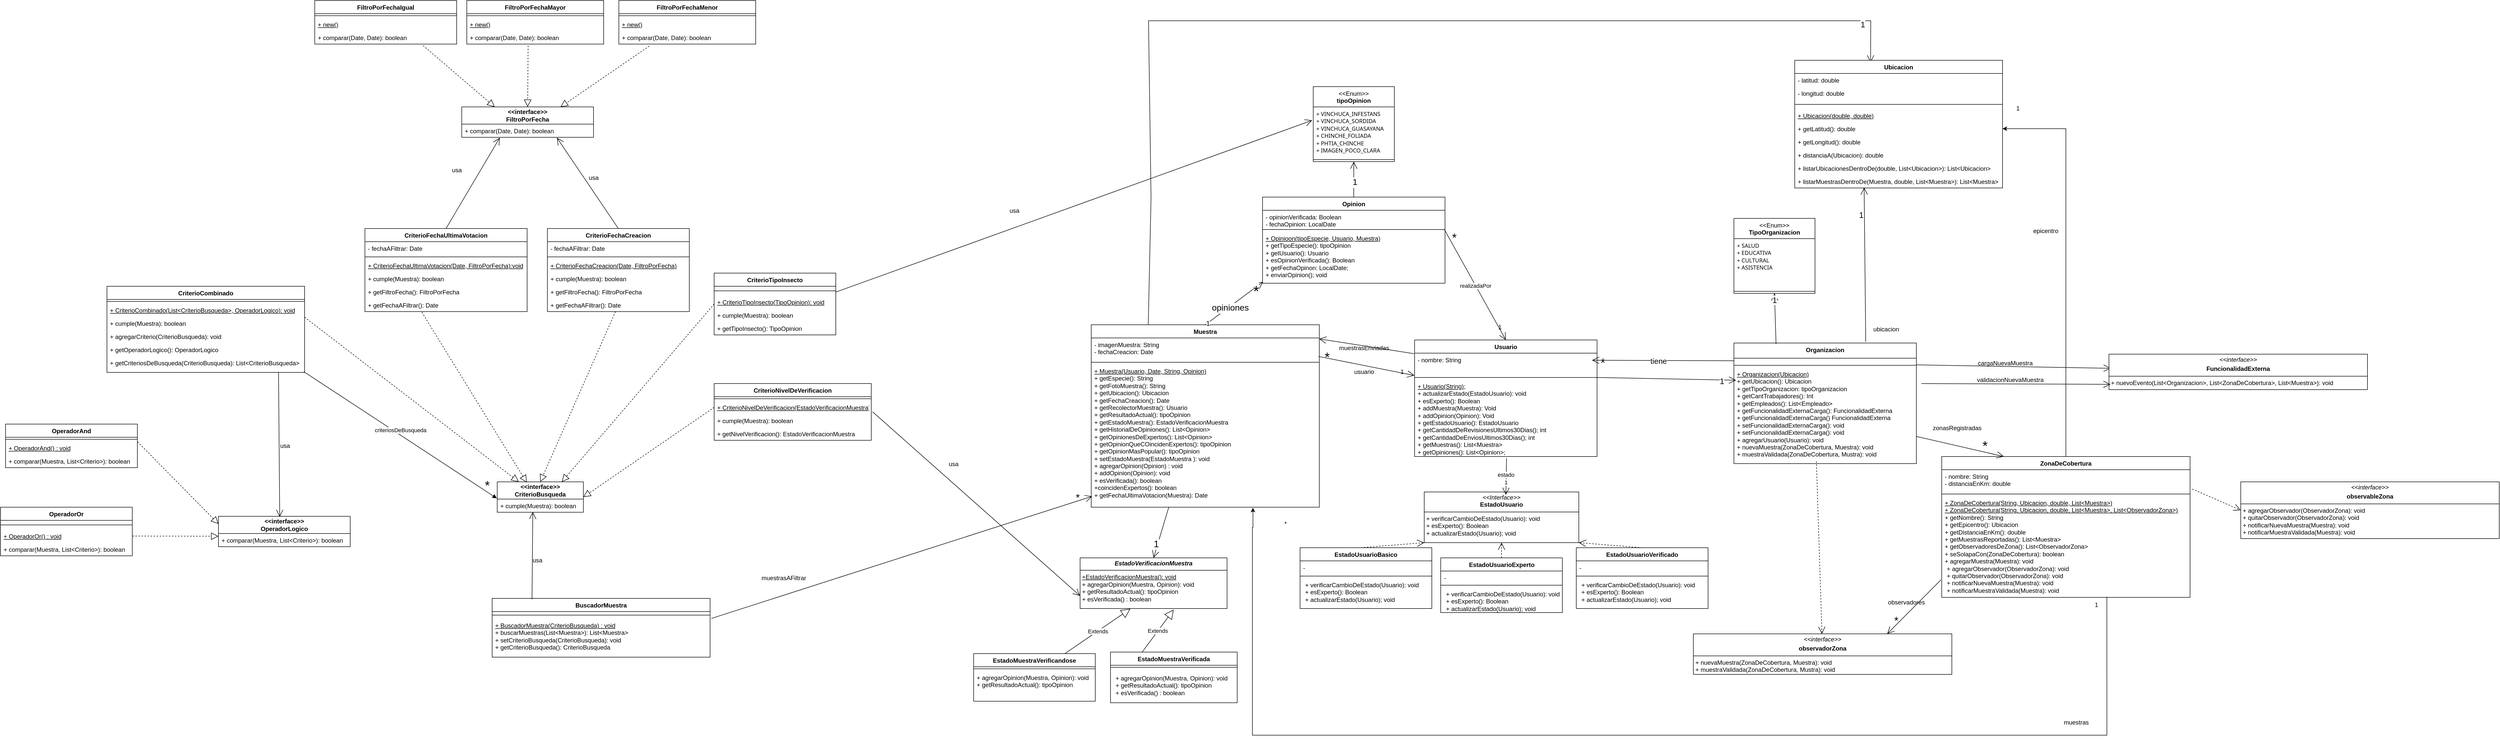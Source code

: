 <mxfile scale="1" border="0" version="27.1.5">
  <diagram name="Página-1" id="ywsWxQG602TmOs63TeCA">
    <mxGraphModel dx="721" dy="1767" grid="1" gridSize="10" guides="1" tooltips="1" connect="1" arrows="1" fold="1" page="1" pageScale="1" pageWidth="827" pageHeight="1169" background="none" math="0" shadow="0">
      <root>
        <mxCell id="0" />
        <mxCell id="1" parent="0" />
        <mxCell id="RGXCs_A308SRePwWeVHs-48" value="BuscadorMuestra" style="swimlane;fontStyle=1;align=center;verticalAlign=top;childLayout=stackLayout;horizontal=1;startSize=26;horizontalStack=0;resizeParent=1;resizeParentMax=0;resizeLast=0;collapsible=1;marginBottom=0;whiteSpace=wrap;html=1;" parent="1" vertex="1">
          <mxGeometry x="2540" y="500" width="430" height="116" as="geometry" />
        </mxCell>
        <mxCell id="RGXCs_A308SRePwWeVHs-50" value="" style="line;strokeWidth=1;fillColor=none;align=left;verticalAlign=middle;spacingTop=-1;spacingLeft=3;spacingRight=3;rotatable=0;labelPosition=right;points=[];portConstraint=eastwest;strokeColor=inherit;" parent="RGXCs_A308SRePwWeVHs-48" vertex="1">
          <mxGeometry y="26" width="430" height="14" as="geometry" />
        </mxCell>
        <mxCell id="RGXCs_A308SRePwWeVHs-51" value="&lt;u&gt;+ BuscadorMuestra(CriterioBusqueda) : void&lt;/u&gt;&lt;br&gt;+ buscarMuestras(List&amp;lt;Muestra&amp;gt;):&amp;nbsp;&lt;span style=&quot;text-align: center;&quot;&gt;List&amp;lt;Muestra&amp;gt;&lt;/span&gt;&lt;br&gt;+ setCriterioBusqueda(CriterioBusqueda): void&lt;div&gt;+ getCriterioBusqueda(): CriterioBusqueda&lt;/div&gt;" style="text;strokeColor=none;fillColor=none;align=left;verticalAlign=top;spacingLeft=4;spacingRight=4;overflow=hidden;rotatable=0;points=[[0,0.5],[1,0.5]];portConstraint=eastwest;whiteSpace=wrap;html=1;" parent="RGXCs_A308SRePwWeVHs-48" vertex="1">
          <mxGeometry y="40" width="430" height="76" as="geometry" />
        </mxCell>
        <mxCell id="RGXCs_A308SRePwWeVHs-52" value="&lt;font style=&quot;font-size: 20px;&quot;&gt;*&lt;/font&gt;" style="text;html=1;align=center;verticalAlign=middle;resizable=0;points=[];autosize=1;strokeColor=none;fillColor=none;" parent="1" vertex="1">
          <mxGeometry x="3680" y="280" width="30" height="40" as="geometry" />
        </mxCell>
        <mxCell id="RGXCs_A308SRePwWeVHs-53" value="muestrasAFiltrar" style="text;html=1;align=center;verticalAlign=middle;resizable=0;points=[];autosize=1;strokeColor=none;fillColor=none;" parent="1" vertex="1">
          <mxGeometry x="3060" y="445" width="110" height="30" as="geometry" />
        </mxCell>
        <mxCell id="RGXCs_A308SRePwWeVHs-54" value="" style="endArrow=open;endFill=1;endSize=12;html=1;rounded=0;exitX=1.006;exitY=-0.006;exitDx=0;exitDy=0;exitPerimeter=0;entryX=0.004;entryY=0.924;entryDx=0;entryDy=0;entryPerimeter=0;" parent="1" source="RGXCs_A308SRePwWeVHs-51" target="q5qeHsPjnt50wTsA1cdx-145" edge="1">
          <mxGeometry width="160" relative="1" as="geometry">
            <mxPoint x="4676" y="556" as="sourcePoint" />
            <mxPoint x="3270" y="526" as="targetPoint" />
          </mxGeometry>
        </mxCell>
        <mxCell id="RGXCs_A308SRePwWeVHs-55" value="&lt;b&gt;&amp;lt;&amp;lt;interface&amp;gt;&amp;gt;&lt;/b&gt;&lt;div&gt;&lt;b&gt;CriterioBusqueda&lt;/b&gt;&lt;/div&gt;" style="swimlane;fontStyle=0;childLayout=stackLayout;horizontal=1;startSize=34;fillColor=none;horizontalStack=0;resizeParent=1;resizeParentMax=0;resizeLast=0;collapsible=1;marginBottom=0;whiteSpace=wrap;html=1;" parent="1" vertex="1">
          <mxGeometry x="2550" y="270" width="170" height="60" as="geometry" />
        </mxCell>
        <mxCell id="RGXCs_A308SRePwWeVHs-56" value="+ cumple(Muestra): boolean" style="text;strokeColor=none;fillColor=none;align=left;verticalAlign=top;spacingLeft=4;spacingRight=4;overflow=hidden;rotatable=0;points=[[0,0.5],[1,0.5]];portConstraint=eastwest;whiteSpace=wrap;html=1;" parent="RGXCs_A308SRePwWeVHs-55" vertex="1">
          <mxGeometry y="34" width="170" height="26" as="geometry" />
        </mxCell>
        <mxCell id="RGXCs_A308SRePwWeVHs-57" value="OperadorAnd" style="swimlane;fontStyle=1;align=center;verticalAlign=top;childLayout=stackLayout;horizontal=1;startSize=26;horizontalStack=0;resizeParent=1;resizeParentMax=0;resizeLast=0;collapsible=1;marginBottom=0;whiteSpace=wrap;html=1;" parent="1" vertex="1">
          <mxGeometry x="1580" y="156" width="260" height="86" as="geometry" />
        </mxCell>
        <mxCell id="RGXCs_A308SRePwWeVHs-58" value="" style="line;strokeWidth=1;fillColor=none;align=left;verticalAlign=middle;spacingTop=-1;spacingLeft=3;spacingRight=3;rotatable=0;labelPosition=right;points=[];portConstraint=eastwest;strokeColor=inherit;" parent="RGXCs_A308SRePwWeVHs-57" vertex="1">
          <mxGeometry y="26" width="260" height="8" as="geometry" />
        </mxCell>
        <mxCell id="RGXCs_A308SRePwWeVHs-59" value="&lt;u&gt;+&amp;nbsp;&lt;span style=&quot;text-align: center;&quot;&gt;OperadorAnd&lt;/span&gt;() : void&lt;/u&gt;" style="text;strokeColor=none;fillColor=none;align=left;verticalAlign=top;spacingLeft=4;spacingRight=4;overflow=hidden;rotatable=0;points=[[0,0.5],[1,0.5]];portConstraint=eastwest;whiteSpace=wrap;html=1;" parent="RGXCs_A308SRePwWeVHs-57" vertex="1">
          <mxGeometry y="34" width="260" height="26" as="geometry" />
        </mxCell>
        <mxCell id="dHmZxb595FOpNMb2YRm4-52" value="+ comparar(Muestra, List&amp;lt;Criterio&amp;gt;): boolean" style="text;strokeColor=none;fillColor=none;align=left;verticalAlign=top;spacingLeft=4;spacingRight=4;overflow=hidden;rotatable=0;points=[[0,0.5],[1,0.5]];portConstraint=eastwest;whiteSpace=wrap;html=1;" parent="RGXCs_A308SRePwWeVHs-57" vertex="1">
          <mxGeometry y="60" width="260" height="26" as="geometry" />
        </mxCell>
        <mxCell id="RGXCs_A308SRePwWeVHs-61" value="CriterioFechaUltimaVotacion" style="swimlane;fontStyle=1;align=center;verticalAlign=top;childLayout=stackLayout;horizontal=1;startSize=26;horizontalStack=0;resizeParent=1;resizeParentMax=0;resizeLast=0;collapsible=1;marginBottom=0;whiteSpace=wrap;html=1;" parent="1" vertex="1">
          <mxGeometry x="2289" y="-230" width="320" height="164" as="geometry" />
        </mxCell>
        <mxCell id="dHmZxb595FOpNMb2YRm4-14" value="- fechaAFiltrar: Date" style="text;strokeColor=none;fillColor=none;align=left;verticalAlign=top;spacingLeft=4;spacingRight=4;overflow=hidden;rotatable=0;points=[[0,0.5],[1,0.5]];portConstraint=eastwest;whiteSpace=wrap;html=1;" parent="RGXCs_A308SRePwWeVHs-61" vertex="1">
          <mxGeometry y="26" width="320" height="26" as="geometry" />
        </mxCell>
        <mxCell id="RGXCs_A308SRePwWeVHs-63" value="" style="line;strokeWidth=1;fillColor=none;align=left;verticalAlign=middle;spacingTop=-1;spacingLeft=3;spacingRight=3;rotatable=0;labelPosition=right;points=[];portConstraint=eastwest;strokeColor=inherit;" parent="RGXCs_A308SRePwWeVHs-61" vertex="1">
          <mxGeometry y="52" width="320" height="8" as="geometry" />
        </mxCell>
        <mxCell id="dHmZxb595FOpNMb2YRm4-15" value="&lt;u&gt;+&amp;nbsp;&lt;span style=&quot;text-align: center;&quot;&gt;CriterioFechaUltimaVotacion&lt;/span&gt;(Date, FiltroPorFecha):void&lt;/u&gt;" style="text;strokeColor=none;fillColor=none;align=left;verticalAlign=top;spacingLeft=4;spacingRight=4;overflow=hidden;rotatable=0;points=[[0,0.5],[1,0.5]];portConstraint=eastwest;whiteSpace=wrap;html=1;" parent="RGXCs_A308SRePwWeVHs-61" vertex="1">
          <mxGeometry y="60" width="320" height="26" as="geometry" />
        </mxCell>
        <mxCell id="RGXCs_A308SRePwWeVHs-65" value="+ cumple(Muestra): boolean" style="text;strokeColor=none;fillColor=none;align=left;verticalAlign=top;spacingLeft=4;spacingRight=4;overflow=hidden;rotatable=0;points=[[0,0.5],[1,0.5]];portConstraint=eastwest;whiteSpace=wrap;html=1;" parent="RGXCs_A308SRePwWeVHs-61" vertex="1">
          <mxGeometry y="86" width="320" height="26" as="geometry" />
        </mxCell>
        <mxCell id="dHmZxb595FOpNMb2YRm4-16" value="+ getFiltroFecha(): FiltroPorFecha" style="text;strokeColor=none;fillColor=none;align=left;verticalAlign=top;spacingLeft=4;spacingRight=4;overflow=hidden;rotatable=0;points=[[0,0.5],[1,0.5]];portConstraint=eastwest;whiteSpace=wrap;html=1;" parent="RGXCs_A308SRePwWeVHs-61" vertex="1">
          <mxGeometry y="112" width="320" height="26" as="geometry" />
        </mxCell>
        <mxCell id="dHmZxb595FOpNMb2YRm4-17" value="+ getFechaAFiltrar(): Date" style="text;strokeColor=none;fillColor=none;align=left;verticalAlign=top;spacingLeft=4;spacingRight=4;overflow=hidden;rotatable=0;points=[[0,0.5],[1,0.5]];portConstraint=eastwest;whiteSpace=wrap;html=1;" parent="RGXCs_A308SRePwWeVHs-61" vertex="1">
          <mxGeometry y="138" width="320" height="26" as="geometry" />
        </mxCell>
        <mxCell id="RGXCs_A308SRePwWeVHs-66" value="OperadorOr" style="swimlane;fontStyle=1;align=center;verticalAlign=top;childLayout=stackLayout;horizontal=1;startSize=26;horizontalStack=0;resizeParent=1;resizeParentMax=0;resizeLast=0;collapsible=1;marginBottom=0;whiteSpace=wrap;html=1;" parent="1" vertex="1">
          <mxGeometry x="1570" y="320" width="260" height="96" as="geometry" />
        </mxCell>
        <mxCell id="RGXCs_A308SRePwWeVHs-67" value="" style="line;strokeWidth=1;fillColor=none;align=left;verticalAlign=middle;spacingTop=-1;spacingLeft=3;spacingRight=3;rotatable=0;labelPosition=right;points=[];portConstraint=eastwest;strokeColor=inherit;" parent="RGXCs_A308SRePwWeVHs-66" vertex="1">
          <mxGeometry y="26" width="260" height="18" as="geometry" />
        </mxCell>
        <mxCell id="RGXCs_A308SRePwWeVHs-68" value="&lt;u&gt;+&amp;nbsp;&lt;span style=&quot;text-align: center;&quot;&gt;OperadorOr&lt;/span&gt;() : void&lt;/u&gt;" style="text;strokeColor=none;fillColor=none;align=left;verticalAlign=top;spacingLeft=4;spacingRight=4;overflow=hidden;rotatable=0;points=[[0,0.5],[1,0.5]];portConstraint=eastwest;whiteSpace=wrap;html=1;" parent="RGXCs_A308SRePwWeVHs-66" vertex="1">
          <mxGeometry y="44" width="260" height="26" as="geometry" />
        </mxCell>
        <mxCell id="dHmZxb595FOpNMb2YRm4-51" value="+ comparar(Muestra, List&amp;lt;Criterio&amp;gt;): boolean" style="text;strokeColor=none;fillColor=none;align=left;verticalAlign=top;spacingLeft=4;spacingRight=4;overflow=hidden;rotatable=0;points=[[0,0.5],[1,0.5]];portConstraint=eastwest;whiteSpace=wrap;html=1;" parent="RGXCs_A308SRePwWeVHs-66" vertex="1">
          <mxGeometry y="70" width="260" height="26" as="geometry" />
        </mxCell>
        <mxCell id="RGXCs_A308SRePwWeVHs-70" value="CriterioFechaCreacion" style="swimlane;fontStyle=1;align=center;verticalAlign=top;childLayout=stackLayout;horizontal=1;startSize=26;horizontalStack=0;resizeParent=1;resizeParentMax=0;resizeLast=0;collapsible=1;marginBottom=0;whiteSpace=wrap;html=1;" parent="1" vertex="1">
          <mxGeometry x="2649" y="-230" width="280" height="164" as="geometry" />
        </mxCell>
        <mxCell id="RGXCs_A308SRePwWeVHs-71" value="- fechaAFiltrar: Date" style="text;strokeColor=none;fillColor=none;align=left;verticalAlign=top;spacingLeft=4;spacingRight=4;overflow=hidden;rotatable=0;points=[[0,0.5],[1,0.5]];portConstraint=eastwest;whiteSpace=wrap;html=1;" parent="RGXCs_A308SRePwWeVHs-70" vertex="1">
          <mxGeometry y="26" width="280" height="26" as="geometry" />
        </mxCell>
        <mxCell id="RGXCs_A308SRePwWeVHs-72" value="" style="line;strokeWidth=1;fillColor=none;align=left;verticalAlign=middle;spacingTop=-1;spacingLeft=3;spacingRight=3;rotatable=0;labelPosition=right;points=[];portConstraint=eastwest;strokeColor=inherit;" parent="RGXCs_A308SRePwWeVHs-70" vertex="1">
          <mxGeometry y="52" width="280" height="8" as="geometry" />
        </mxCell>
        <mxCell id="RGXCs_A308SRePwWeVHs-73" value="&lt;u&gt;+&amp;nbsp;&lt;span style=&quot;text-align: center;&quot;&gt;CriterioFechaCreacion&lt;/span&gt;(Date, FiltroPorFecha)&lt;/u&gt;" style="text;strokeColor=none;fillColor=none;align=left;verticalAlign=top;spacingLeft=4;spacingRight=4;overflow=hidden;rotatable=0;points=[[0,0.5],[1,0.5]];portConstraint=eastwest;whiteSpace=wrap;html=1;" parent="RGXCs_A308SRePwWeVHs-70" vertex="1">
          <mxGeometry y="60" width="280" height="26" as="geometry" />
        </mxCell>
        <mxCell id="RGXCs_A308SRePwWeVHs-74" value="+ cumple(Muestra): boolean" style="text;strokeColor=none;fillColor=none;align=left;verticalAlign=top;spacingLeft=4;spacingRight=4;overflow=hidden;rotatable=0;points=[[0,0.5],[1,0.5]];portConstraint=eastwest;whiteSpace=wrap;html=1;" parent="RGXCs_A308SRePwWeVHs-70" vertex="1">
          <mxGeometry y="86" width="280" height="26" as="geometry" />
        </mxCell>
        <mxCell id="dHmZxb595FOpNMb2YRm4-11" value="+ getFiltroFecha(): FiltroPorFecha" style="text;strokeColor=none;fillColor=none;align=left;verticalAlign=top;spacingLeft=4;spacingRight=4;overflow=hidden;rotatable=0;points=[[0,0.5],[1,0.5]];portConstraint=eastwest;whiteSpace=wrap;html=1;" parent="RGXCs_A308SRePwWeVHs-70" vertex="1">
          <mxGeometry y="112" width="280" height="26" as="geometry" />
        </mxCell>
        <mxCell id="dHmZxb595FOpNMb2YRm4-13" value="+ getFechaAFiltrar(): Date" style="text;strokeColor=none;fillColor=none;align=left;verticalAlign=top;spacingLeft=4;spacingRight=4;overflow=hidden;rotatable=0;points=[[0,0.5],[1,0.5]];portConstraint=eastwest;whiteSpace=wrap;html=1;" parent="RGXCs_A308SRePwWeVHs-70" vertex="1">
          <mxGeometry y="138" width="280" height="26" as="geometry" />
        </mxCell>
        <mxCell id="RGXCs_A308SRePwWeVHs-75" value="CriterioTipoInsecto" style="swimlane;fontStyle=1;align=center;verticalAlign=top;childLayout=stackLayout;horizontal=1;startSize=26;horizontalStack=0;resizeParent=1;resizeParentMax=0;resizeLast=0;collapsible=1;marginBottom=0;whiteSpace=wrap;html=1;" parent="1" vertex="1">
          <mxGeometry x="2978" y="-142" width="240" height="122" as="geometry" />
        </mxCell>
        <mxCell id="RGXCs_A308SRePwWeVHs-77" value="" style="line;strokeWidth=1;fillColor=none;align=left;verticalAlign=middle;spacingTop=-1;spacingLeft=3;spacingRight=3;rotatable=0;labelPosition=right;points=[];portConstraint=eastwest;strokeColor=inherit;" parent="RGXCs_A308SRePwWeVHs-75" vertex="1">
          <mxGeometry y="26" width="240" height="18" as="geometry" />
        </mxCell>
        <mxCell id="RGXCs_A308SRePwWeVHs-78" value="&lt;u&gt;+&amp;nbsp;&lt;span style=&quot;text-align: center;&quot;&gt;CriterioTipoInsecto&lt;/span&gt;(&lt;span&gt;&lt;font style=&quot;color: rgb(0, 0, 0);&quot;&gt;TipoOpinion&lt;/font&gt;&lt;/span&gt;): void&lt;/u&gt;" style="text;strokeColor=none;fillColor=none;align=left;verticalAlign=top;spacingLeft=4;spacingRight=4;overflow=hidden;rotatable=0;points=[[0,0.5],[1,0.5]];portConstraint=eastwest;whiteSpace=wrap;html=1;" parent="RGXCs_A308SRePwWeVHs-75" vertex="1">
          <mxGeometry y="44" width="240" height="26" as="geometry" />
        </mxCell>
        <mxCell id="RGXCs_A308SRePwWeVHs-79" value="+ cumple(Muestra): boolean" style="text;strokeColor=none;fillColor=none;align=left;verticalAlign=top;spacingLeft=4;spacingRight=4;overflow=hidden;rotatable=0;points=[[0,0.5],[1,0.5]];portConstraint=eastwest;whiteSpace=wrap;html=1;" parent="RGXCs_A308SRePwWeVHs-75" vertex="1">
          <mxGeometry y="70" width="240" height="26" as="geometry" />
        </mxCell>
        <mxCell id="dHmZxb595FOpNMb2YRm4-21" value="+ getTipoInsecto(): TipoOpinion" style="text;strokeColor=none;fillColor=none;align=left;verticalAlign=top;spacingLeft=4;spacingRight=4;overflow=hidden;rotatable=0;points=[[0,0.5],[1,0.5]];portConstraint=eastwest;whiteSpace=wrap;html=1;" parent="RGXCs_A308SRePwWeVHs-75" vertex="1">
          <mxGeometry y="96" width="240" height="26" as="geometry" />
        </mxCell>
        <mxCell id="RGXCs_A308SRePwWeVHs-80" value="CriterioNivelDeVerificacion" style="swimlane;fontStyle=1;align=center;verticalAlign=top;childLayout=stackLayout;horizontal=1;startSize=26;horizontalStack=0;resizeParent=1;resizeParentMax=0;resizeLast=0;collapsible=1;marginBottom=0;whiteSpace=wrap;html=1;" parent="1" vertex="1">
          <mxGeometry x="2978" y="76" width="310" height="112" as="geometry" />
        </mxCell>
        <mxCell id="RGXCs_A308SRePwWeVHs-81" value="" style="line;strokeWidth=1;fillColor=none;align=left;verticalAlign=middle;spacingTop=-1;spacingLeft=3;spacingRight=3;rotatable=0;labelPosition=right;points=[];portConstraint=eastwest;strokeColor=inherit;" parent="RGXCs_A308SRePwWeVHs-80" vertex="1">
          <mxGeometry y="26" width="310" height="8" as="geometry" />
        </mxCell>
        <mxCell id="RGXCs_A308SRePwWeVHs-82" value="&lt;u&gt;&lt;font style=&quot;color: rgb(0, 0, 0);&quot;&gt;+&amp;nbsp;&lt;/font&gt;&lt;span style=&quot;text-align: center;&quot;&gt;CriterioNivelDeVerificacion&lt;/span&gt;&lt;font style=&quot;color: rgb(0, 0, 0);&quot;&gt;(EstadoVerificacionMuestra)&lt;/font&gt;&lt;/u&gt;" style="text;strokeColor=none;fillColor=none;align=left;verticalAlign=top;spacingLeft=4;spacingRight=4;overflow=hidden;rotatable=0;points=[[0,0.5],[1,0.5]];portConstraint=eastwest;whiteSpace=wrap;html=1;" parent="RGXCs_A308SRePwWeVHs-80" vertex="1">
          <mxGeometry y="34" width="310" height="26" as="geometry" />
        </mxCell>
        <mxCell id="RGXCs_A308SRePwWeVHs-83" value="+ cumple(Muestra): boolean" style="text;strokeColor=none;fillColor=none;align=left;verticalAlign=top;spacingLeft=4;spacingRight=4;overflow=hidden;rotatable=0;points=[[0,0.5],[1,0.5]];portConstraint=eastwest;whiteSpace=wrap;html=1;" parent="RGXCs_A308SRePwWeVHs-80" vertex="1">
          <mxGeometry y="60" width="310" height="26" as="geometry" />
        </mxCell>
        <mxCell id="dHmZxb595FOpNMb2YRm4-20" value="&lt;font style=&quot;color: rgb(0, 0, 0);&quot;&gt;&lt;font style=&quot;&quot;&gt;+ getNivelVerificacion():&amp;nbsp;&lt;/font&gt;EstadoVerificacionMuestra&lt;/font&gt;" style="text;strokeColor=none;fillColor=none;align=left;verticalAlign=top;spacingLeft=4;spacingRight=4;overflow=hidden;rotatable=0;points=[[0,0.5],[1,0.5]];portConstraint=eastwest;whiteSpace=wrap;html=1;" parent="RGXCs_A308SRePwWeVHs-80" vertex="1">
          <mxGeometry y="86" width="310" height="26" as="geometry" />
        </mxCell>
        <mxCell id="RGXCs_A308SRePwWeVHs-84" value="" style="endArrow=block;dashed=1;endFill=0;endSize=12;html=1;rounded=0;entryX=0.25;entryY=0;entryDx=0;entryDy=0;exitX=1;exitY=1.041;exitDx=0;exitDy=0;exitPerimeter=0;" parent="1" source="RGXCs_A308SRePwWeVHs-94" target="RGXCs_A308SRePwWeVHs-55" edge="1">
          <mxGeometry width="160" relative="1" as="geometry">
            <mxPoint x="2449.74" y="-0.99" as="sourcePoint" />
            <mxPoint x="2282.5" y="506" as="targetPoint" />
          </mxGeometry>
        </mxCell>
        <mxCell id="RGXCs_A308SRePwWeVHs-85" value="" style="endArrow=block;dashed=1;endFill=0;endSize=12;html=1;rounded=0;entryX=0.343;entryY=0.022;entryDx=0;entryDy=0;exitX=0.351;exitY=1.046;exitDx=0;exitDy=0;exitPerimeter=0;entryPerimeter=0;" parent="1" source="dHmZxb595FOpNMb2YRm4-17" target="RGXCs_A308SRePwWeVHs-55" edge="1">
          <mxGeometry width="160" relative="1" as="geometry">
            <mxPoint x="2417.96" y="-40.728" as="sourcePoint" />
            <mxPoint x="2653" y="296" as="targetPoint" />
          </mxGeometry>
        </mxCell>
        <mxCell id="RGXCs_A308SRePwWeVHs-86" value="" style="endArrow=block;dashed=1;endFill=0;endSize=12;html=1;rounded=0;entryX=0.5;entryY=0;entryDx=0;entryDy=0;" parent="1" source="dHmZxb595FOpNMb2YRm4-13" target="RGXCs_A308SRePwWeVHs-55" edge="1">
          <mxGeometry width="160" relative="1" as="geometry">
            <mxPoint x="2610" y="230" as="sourcePoint" />
            <mxPoint x="2696" y="380" as="targetPoint" />
          </mxGeometry>
        </mxCell>
        <mxCell id="RGXCs_A308SRePwWeVHs-87" value="" style="endArrow=block;dashed=1;endFill=0;endSize=12;html=1;rounded=0;entryX=0.75;entryY=0;entryDx=0;entryDy=0;exitX=0;exitY=0.5;exitDx=0;exitDy=0;" parent="1" source="RGXCs_A308SRePwWeVHs-75" target="RGXCs_A308SRePwWeVHs-55" edge="1">
          <mxGeometry width="160" relative="1" as="geometry">
            <mxPoint x="2810" y="209.0" as="sourcePoint" />
            <mxPoint x="2700" y="374" as="targetPoint" />
          </mxGeometry>
        </mxCell>
        <mxCell id="RGXCs_A308SRePwWeVHs-88" value="" style="endArrow=block;dashed=1;endFill=0;endSize=12;html=1;rounded=0;entryX=1;entryY=0.5;entryDx=0;entryDy=0;exitX=0;exitY=0.5;exitDx=0;exitDy=0;" parent="1" source="RGXCs_A308SRePwWeVHs-82" target="RGXCs_A308SRePwWeVHs-55" edge="1">
          <mxGeometry width="160" relative="1" as="geometry">
            <mxPoint x="2799.58" y="338.0" as="sourcePoint" />
            <mxPoint x="2730" y="351" as="targetPoint" />
          </mxGeometry>
        </mxCell>
        <mxCell id="RGXCs_A308SRePwWeVHs-89" value="usa" style="text;html=1;align=center;verticalAlign=middle;resizable=0;points=[];autosize=1;strokeColor=none;fillColor=none;" parent="1" vertex="1">
          <mxGeometry x="2609" y="410" width="40" height="30" as="geometry" />
        </mxCell>
        <mxCell id="RGXCs_A308SRePwWeVHs-90" value="" style="endArrow=open;endFill=1;endSize=12;html=1;rounded=0;entryX=0.413;entryY=0.974;entryDx=0;entryDy=0;exitX=0.462;exitY=0.017;exitDx=0;exitDy=0;exitPerimeter=0;entryPerimeter=0;" parent="1" target="RGXCs_A308SRePwWeVHs-56" edge="1">
          <mxGeometry width="160" relative="1" as="geometry">
            <mxPoint x="2618.66" y="501.87" as="sourcePoint" />
            <mxPoint x="3357" y="450" as="targetPoint" />
          </mxGeometry>
        </mxCell>
        <mxCell id="RGXCs_A308SRePwWeVHs-91" value="CriterioCombinado" style="swimlane;fontStyle=1;align=center;verticalAlign=top;childLayout=stackLayout;horizontal=1;startSize=26;horizontalStack=0;resizeParent=1;resizeParentMax=0;resizeLast=0;collapsible=1;marginBottom=0;whiteSpace=wrap;html=1;" parent="1" vertex="1">
          <mxGeometry x="1780" y="-116" width="390" height="170" as="geometry" />
        </mxCell>
        <mxCell id="RGXCs_A308SRePwWeVHs-93" value="" style="line;strokeWidth=1;fillColor=none;align=left;verticalAlign=middle;spacingTop=-1;spacingLeft=3;spacingRight=3;rotatable=0;labelPosition=right;points=[];portConstraint=eastwest;strokeColor=inherit;" parent="RGXCs_A308SRePwWeVHs-91" vertex="1">
          <mxGeometry y="26" width="390" height="8" as="geometry" />
        </mxCell>
        <mxCell id="RGXCs_A308SRePwWeVHs-94" value="&lt;u&gt;+&amp;nbsp;&lt;span style=&quot;text-align: center;&quot;&gt;CriterioCombinado&lt;/span&gt;(List&amp;lt;CriterioBusqueda&amp;gt;,&amp;nbsp;&lt;/u&gt;&lt;u&gt;OperadorLogico&lt;/u&gt;&lt;u&gt;): void&lt;/u&gt;" style="text;strokeColor=none;fillColor=none;align=left;verticalAlign=top;spacingLeft=4;spacingRight=4;overflow=hidden;rotatable=0;points=[[0,0.5],[1,0.5]];portConstraint=eastwest;whiteSpace=wrap;html=1;" parent="RGXCs_A308SRePwWeVHs-91" vertex="1">
          <mxGeometry y="34" width="390" height="26" as="geometry" />
        </mxCell>
        <mxCell id="RGXCs_A308SRePwWeVHs-95" value="+ cumple(Muestra): boolean" style="text;strokeColor=none;fillColor=none;align=left;verticalAlign=top;spacingLeft=4;spacingRight=4;overflow=hidden;rotatable=0;points=[[0,0.5],[1,0.5]];portConstraint=eastwest;whiteSpace=wrap;html=1;" parent="RGXCs_A308SRePwWeVHs-91" vertex="1">
          <mxGeometry y="60" width="390" height="26" as="geometry" />
        </mxCell>
        <mxCell id="RGXCs_A308SRePwWeVHs-96" value="+ agregarCriterio(CriterioBusqueda): void" style="text;strokeColor=none;fillColor=none;align=left;verticalAlign=top;spacingLeft=4;spacingRight=4;overflow=hidden;rotatable=0;points=[[0,0.5],[1,0.5]];portConstraint=eastwest;whiteSpace=wrap;html=1;" parent="RGXCs_A308SRePwWeVHs-91" vertex="1">
          <mxGeometry y="86" width="390" height="26" as="geometry" />
        </mxCell>
        <mxCell id="dHmZxb595FOpNMb2YRm4-2" value="+ getOperadorLogico(): OperadorLogico" style="text;strokeColor=none;fillColor=none;align=left;verticalAlign=top;spacingLeft=4;spacingRight=4;overflow=hidden;rotatable=0;points=[[0,0.5],[1,0.5]];portConstraint=eastwest;whiteSpace=wrap;html=1;" parent="RGXCs_A308SRePwWeVHs-91" vertex="1">
          <mxGeometry y="112" width="390" height="26" as="geometry" />
        </mxCell>
        <mxCell id="dHmZxb595FOpNMb2YRm4-3" value="+ getCriteriosDeBusqueda(CriterioBusqueda): List&amp;lt;CriterioBusqueda&amp;gt;" style="text;strokeColor=none;fillColor=none;align=left;verticalAlign=top;spacingLeft=4;spacingRight=4;overflow=hidden;rotatable=0;points=[[0,0.5],[1,0.5]];portConstraint=eastwest;whiteSpace=wrap;html=1;" parent="RGXCs_A308SRePwWeVHs-91" vertex="1">
          <mxGeometry y="138" width="390" height="32" as="geometry" />
        </mxCell>
        <mxCell id="RGXCs_A308SRePwWeVHs-97" value="criteriosDeBusqueda" style="html=1;verticalAlign=bottom;endArrow=block;curved=0;rounded=0;entryX=-0.005;entryY=-0.059;entryDx=0;entryDy=0;entryPerimeter=0;exitX=0.996;exitY=0.957;exitDx=0;exitDy=0;exitPerimeter=0;" parent="1" source="dHmZxb595FOpNMb2YRm4-3" target="RGXCs_A308SRePwWeVHs-56" edge="1">
          <mxGeometry width="80" relative="1" as="geometry">
            <mxPoint x="2390" y="210" as="sourcePoint" />
            <mxPoint x="2540" y="310" as="targetPoint" />
          </mxGeometry>
        </mxCell>
        <mxCell id="RGXCs_A308SRePwWeVHs-98" value="&lt;font style=&quot;font-size: 25px;&quot;&gt;*&lt;/font&gt;" style="text;html=1;align=center;verticalAlign=middle;resizable=0;points=[];autosize=1;strokeColor=none;fillColor=none;" parent="1" vertex="1">
          <mxGeometry x="2515" y="256" width="30" height="40" as="geometry" />
        </mxCell>
        <mxCell id="RGXCs_A308SRePwWeVHs-99" value="&lt;b&gt;&amp;lt;&amp;lt;interface&amp;gt;&amp;gt;&lt;/b&gt;&lt;div&gt;&lt;b&gt;OperadorLogico&lt;/b&gt;&lt;/div&gt;" style="swimlane;fontStyle=0;childLayout=stackLayout;horizontal=1;startSize=34;fillColor=none;horizontalStack=0;resizeParent=1;resizeParentMax=0;resizeLast=0;collapsible=1;marginBottom=0;whiteSpace=wrap;html=1;" parent="1" vertex="1">
          <mxGeometry x="2000" y="338" width="260" height="60" as="geometry" />
        </mxCell>
        <mxCell id="RGXCs_A308SRePwWeVHs-100" value="+ comparar(Muestra, List&amp;lt;Criterio&amp;gt;): boolean" style="text;strokeColor=none;fillColor=none;align=left;verticalAlign=top;spacingLeft=4;spacingRight=4;overflow=hidden;rotatable=0;points=[[0,0.5],[1,0.5]];portConstraint=eastwest;whiteSpace=wrap;html=1;" parent="RGXCs_A308SRePwWeVHs-99" vertex="1">
          <mxGeometry y="34" width="260" height="26" as="geometry" />
        </mxCell>
        <mxCell id="RGXCs_A308SRePwWeVHs-101" value="" style="endArrow=block;dashed=1;endFill=0;endSize=12;html=1;rounded=0;exitX=1;exitY=0.5;exitDx=0;exitDy=0;entryX=0;entryY=0.204;entryDx=0;entryDy=0;entryPerimeter=0;" parent="1" source="RGXCs_A308SRePwWeVHs-68" target="RGXCs_A308SRePwWeVHs-100" edge="1">
          <mxGeometry width="160" relative="1" as="geometry">
            <mxPoint x="1840" y="260" as="sourcePoint" />
            <mxPoint x="2093" y="398" as="targetPoint" />
          </mxGeometry>
        </mxCell>
        <mxCell id="RGXCs_A308SRePwWeVHs-102" value="" style="endArrow=block;dashed=1;endFill=0;endSize=12;html=1;rounded=0;exitX=1.002;exitY=0.041;exitDx=0;exitDy=0;exitPerimeter=0;entryX=0;entryY=0.25;entryDx=0;entryDy=0;" parent="1" source="RGXCs_A308SRePwWeVHs-59" target="RGXCs_A308SRePwWeVHs-99" edge="1">
          <mxGeometry width="160" relative="1" as="geometry">
            <mxPoint x="1912.5" y="145.116" as="sourcePoint" />
            <mxPoint x="2114" y="362" as="targetPoint" />
          </mxGeometry>
        </mxCell>
        <mxCell id="RGXCs_A308SRePwWeVHs-103" value="" style="endArrow=open;endFill=1;endSize=12;html=1;rounded=0;entryX=0.465;entryY=0.021;entryDx=0;entryDy=0;exitX=0.868;exitY=0.973;exitDx=0;exitDy=0;exitPerimeter=0;entryPerimeter=0;" parent="1" source="dHmZxb595FOpNMb2YRm4-3" target="RGXCs_A308SRePwWeVHs-99" edge="1">
          <mxGeometry width="160" relative="1" as="geometry">
            <mxPoint x="2350" y="270" as="sourcePoint" />
            <mxPoint x="3237" y="520" as="targetPoint" />
          </mxGeometry>
        </mxCell>
        <mxCell id="dHmZxb595FOpNMb2YRm4-1" value="usa" style="text;html=1;align=center;verticalAlign=middle;resizable=0;points=[];autosize=1;strokeColor=none;fillColor=none;" parent="1" vertex="1">
          <mxGeometry x="2111" y="184" width="40" height="30" as="geometry" />
        </mxCell>
        <mxCell id="dHmZxb595FOpNMb2YRm4-4" value="&lt;b&gt;&amp;lt;&amp;lt;interface&amp;gt;&amp;gt;&lt;/b&gt;&lt;div&gt;&lt;b&gt;FiltroPorFecha&lt;/b&gt;&lt;/div&gt;" style="swimlane;fontStyle=0;childLayout=stackLayout;horizontal=1;startSize=34;fillColor=none;horizontalStack=0;resizeParent=1;resizeParentMax=0;resizeLast=0;collapsible=1;marginBottom=0;whiteSpace=wrap;html=1;" parent="1" vertex="1">
          <mxGeometry x="2480" y="-470" width="260" height="60" as="geometry" />
        </mxCell>
        <mxCell id="dHmZxb595FOpNMb2YRm4-5" value="+ comparar(&lt;font style=&quot;color: rgb(0, 0, 0);&quot;&gt;Date&lt;/font&gt;, Date): boolean" style="text;strokeColor=none;fillColor=none;align=left;verticalAlign=top;spacingLeft=4;spacingRight=4;overflow=hidden;rotatable=0;points=[[0,0.5],[1,0.5]];portConstraint=eastwest;whiteSpace=wrap;html=1;" parent="dHmZxb595FOpNMb2YRm4-4" vertex="1">
          <mxGeometry y="34" width="260" height="26" as="geometry" />
        </mxCell>
        <mxCell id="dHmZxb595FOpNMb2YRm4-6" value="" style="endArrow=open;endFill=1;endSize=12;html=1;rounded=0;exitX=0.5;exitY=0;exitDx=0;exitDy=0;entryX=0.722;entryY=1.027;entryDx=0;entryDy=0;entryPerimeter=0;" parent="1" source="RGXCs_A308SRePwWeVHs-70" target="dHmZxb595FOpNMb2YRm4-5" edge="1">
          <mxGeometry width="160" relative="1" as="geometry">
            <mxPoint x="2800" y="-304" as="sourcePoint" />
            <mxPoint x="2750" y="-304" as="targetPoint" />
          </mxGeometry>
        </mxCell>
        <mxCell id="dHmZxb595FOpNMb2YRm4-7" value="usa" style="text;html=1;align=center;verticalAlign=middle;resizable=0;points=[];autosize=1;strokeColor=none;fillColor=none;" parent="1" vertex="1">
          <mxGeometry x="2720" y="-345" width="40" height="30" as="geometry" />
        </mxCell>
        <mxCell id="dHmZxb595FOpNMb2YRm4-8" value="" style="endArrow=open;endFill=1;endSize=12;html=1;rounded=0;exitX=0.5;exitY=0;exitDx=0;exitDy=0;entryX=0.289;entryY=1.027;entryDx=0;entryDy=0;entryPerimeter=0;" parent="1" source="RGXCs_A308SRePwWeVHs-61" target="dHmZxb595FOpNMb2YRm4-5" edge="1">
          <mxGeometry width="160" relative="1" as="geometry">
            <mxPoint x="2662" y="-152" as="sourcePoint" />
            <mxPoint x="2620" y="-300" as="targetPoint" />
          </mxGeometry>
        </mxCell>
        <mxCell id="dHmZxb595FOpNMb2YRm4-9" value="usa" style="text;html=1;align=center;verticalAlign=middle;resizable=0;points=[];autosize=1;strokeColor=none;fillColor=none;" parent="1" vertex="1">
          <mxGeometry x="2450" y="-360" width="40" height="30" as="geometry" />
        </mxCell>
        <mxCell id="dHmZxb595FOpNMb2YRm4-24" value="FiltroPorFechaIgual" style="swimlane;fontStyle=1;align=center;verticalAlign=top;childLayout=stackLayout;horizontal=1;startSize=26;horizontalStack=0;resizeParent=1;resizeParentMax=0;resizeLast=0;collapsible=1;marginBottom=0;whiteSpace=wrap;html=1;" parent="1" vertex="1">
          <mxGeometry x="2190" y="-680" width="280" height="86" as="geometry" />
        </mxCell>
        <mxCell id="dHmZxb595FOpNMb2YRm4-26" value="" style="line;strokeWidth=1;fillColor=none;align=left;verticalAlign=middle;spacingTop=-1;spacingLeft=3;spacingRight=3;rotatable=0;labelPosition=right;points=[];portConstraint=eastwest;strokeColor=inherit;" parent="dHmZxb595FOpNMb2YRm4-24" vertex="1">
          <mxGeometry y="26" width="280" height="8" as="geometry" />
        </mxCell>
        <mxCell id="dHmZxb595FOpNMb2YRm4-27" value="&lt;u&gt;+ new()&lt;/u&gt;" style="text;strokeColor=none;fillColor=none;align=left;verticalAlign=top;spacingLeft=4;spacingRight=4;overflow=hidden;rotatable=0;points=[[0,0.5],[1,0.5]];portConstraint=eastwest;whiteSpace=wrap;html=1;" parent="dHmZxb595FOpNMb2YRm4-24" vertex="1">
          <mxGeometry y="34" width="280" height="26" as="geometry" />
        </mxCell>
        <mxCell id="dHmZxb595FOpNMb2YRm4-48" value="&lt;font style=&quot;color: rgb(0, 0, 0);&quot;&gt;+ comparar(&lt;font style=&quot;color: rgb(0, 0, 0);&quot;&gt;Date&lt;/font&gt;, Date): boolean&lt;/font&gt;" style="text;strokeColor=none;fillColor=none;align=left;verticalAlign=top;spacingLeft=4;spacingRight=4;overflow=hidden;rotatable=0;points=[[0,0.5],[1,0.5]];portConstraint=eastwest;whiteSpace=wrap;html=1;" parent="dHmZxb595FOpNMb2YRm4-24" vertex="1">
          <mxGeometry y="60" width="280" height="26" as="geometry" />
        </mxCell>
        <mxCell id="dHmZxb595FOpNMb2YRm4-31" value="FiltroPorFechaMayor" style="swimlane;fontStyle=1;align=center;verticalAlign=top;childLayout=stackLayout;horizontal=1;startSize=26;horizontalStack=0;resizeParent=1;resizeParentMax=0;resizeLast=0;collapsible=1;marginBottom=0;whiteSpace=wrap;html=1;" parent="1" vertex="1">
          <mxGeometry x="2490" y="-680" width="270" height="86" as="geometry" />
        </mxCell>
        <mxCell id="dHmZxb595FOpNMb2YRm4-33" value="" style="line;strokeWidth=1;fillColor=none;align=left;verticalAlign=middle;spacingTop=-1;spacingLeft=3;spacingRight=3;rotatable=0;labelPosition=right;points=[];portConstraint=eastwest;strokeColor=inherit;" parent="dHmZxb595FOpNMb2YRm4-31" vertex="1">
          <mxGeometry y="26" width="270" height="8" as="geometry" />
        </mxCell>
        <mxCell id="dHmZxb595FOpNMb2YRm4-34" value="&lt;u&gt;+ new()&lt;/u&gt;" style="text;strokeColor=none;fillColor=none;align=left;verticalAlign=top;spacingLeft=4;spacingRight=4;overflow=hidden;rotatable=0;points=[[0,0.5],[1,0.5]];portConstraint=eastwest;whiteSpace=wrap;html=1;" parent="dHmZxb595FOpNMb2YRm4-31" vertex="1">
          <mxGeometry y="34" width="270" height="26" as="geometry" />
        </mxCell>
        <mxCell id="dHmZxb595FOpNMb2YRm4-49" value="+ comparar(&lt;font style=&quot;color: rgb(0, 0, 0);&quot;&gt;Date&lt;/font&gt;, Date): boolean" style="text;strokeColor=none;fillColor=none;align=left;verticalAlign=top;spacingLeft=4;spacingRight=4;overflow=hidden;rotatable=0;points=[[0,0.5],[1,0.5]];portConstraint=eastwest;whiteSpace=wrap;html=1;" parent="dHmZxb595FOpNMb2YRm4-31" vertex="1">
          <mxGeometry y="60" width="270" height="26" as="geometry" />
        </mxCell>
        <mxCell id="dHmZxb595FOpNMb2YRm4-45" value="" style="endArrow=block;dashed=1;endFill=0;endSize=12;html=1;rounded=0;entryX=0.75;entryY=0;entryDx=0;entryDy=0;exitX=0.222;exitY=1.154;exitDx=0;exitDy=0;exitPerimeter=0;" parent="1" source="q5qeHsPjnt50wTsA1cdx-287" target="dHmZxb595FOpNMb2YRm4-4" edge="1">
          <mxGeometry width="160" relative="1" as="geometry">
            <mxPoint x="2917" y="-670.1" as="sourcePoint" />
            <mxPoint x="2540" y="-190" as="targetPoint" />
          </mxGeometry>
        </mxCell>
        <mxCell id="dHmZxb595FOpNMb2YRm4-46" value="" style="endArrow=block;dashed=1;endFill=0;endSize=12;html=1;rounded=0;entryX=0.5;entryY=0;entryDx=0;entryDy=0;exitX=0.448;exitY=1.115;exitDx=0;exitDy=0;exitPerimeter=0;" parent="1" source="dHmZxb595FOpNMb2YRm4-49" target="dHmZxb595FOpNMb2YRm4-4" edge="1">
          <mxGeometry width="160" relative="1" as="geometry">
            <mxPoint x="2678.58" y="-627.17" as="sourcePoint" />
            <mxPoint x="2790" y="-344" as="targetPoint" />
          </mxGeometry>
        </mxCell>
        <mxCell id="dHmZxb595FOpNMb2YRm4-47" value="" style="endArrow=block;dashed=1;endFill=0;endSize=12;html=1;rounded=0;entryX=0.25;entryY=0;entryDx=0;entryDy=0;exitX=0.763;exitY=1.109;exitDx=0;exitDy=0;exitPerimeter=0;" parent="1" source="dHmZxb595FOpNMb2YRm4-48" target="dHmZxb595FOpNMb2YRm4-4" edge="1">
          <mxGeometry width="160" relative="1" as="geometry">
            <mxPoint x="2513.54" y="-641.376" as="sourcePoint" />
            <mxPoint x="2620" y="-354" as="targetPoint" />
          </mxGeometry>
        </mxCell>
        <mxCell id="q5qeHsPjnt50wTsA1cdx-142" value="Muestra" style="swimlane;fontStyle=1;align=center;verticalAlign=top;childLayout=stackLayout;horizontal=1;startSize=26;horizontalStack=0;resizeParent=1;resizeParentMax=0;resizeLast=0;collapsible=1;marginBottom=0;whiteSpace=wrap;html=1;" parent="1" vertex="1">
          <mxGeometry x="3722" y="-40" width="450" height="360" as="geometry" />
        </mxCell>
        <mxCell id="q5qeHsPjnt50wTsA1cdx-143" value="&lt;div&gt;- imagenMuestra: String&lt;br&gt;- fechaCreacion: Date&lt;/div&gt;" style="text;strokeColor=none;fillColor=none;align=left;verticalAlign=top;spacingLeft=4;spacingRight=4;overflow=hidden;rotatable=0;points=[[0,0.5],[1,0.5]];portConstraint=eastwest;whiteSpace=wrap;html=1;" parent="q5qeHsPjnt50wTsA1cdx-142" vertex="1">
          <mxGeometry y="26" width="450" height="44" as="geometry" />
        </mxCell>
        <mxCell id="q5qeHsPjnt50wTsA1cdx-144" value="" style="line;strokeWidth=1;fillColor=none;align=left;verticalAlign=middle;spacingTop=-1;spacingLeft=3;spacingRight=3;rotatable=0;labelPosition=right;points=[];portConstraint=eastwest;strokeColor=inherit;" parent="q5qeHsPjnt50wTsA1cdx-142" vertex="1">
          <mxGeometry y="70" width="450" height="8" as="geometry" />
        </mxCell>
        <mxCell id="q5qeHsPjnt50wTsA1cdx-145" value="&lt;font style=&quot;color: rgb(0, 0, 0);&quot;&gt;&lt;u style=&quot;&quot;&gt;+ Muestra(Usuario, Date, &lt;font&gt;String&lt;/font&gt;, Opinion)&lt;/u&gt;&lt;br&gt;+ getEspecie():&amp;nbsp;&lt;span style=&quot;text-align: center;&quot;&gt;&lt;font&gt;String&lt;/font&gt;&lt;/span&gt;&lt;br&gt;+ getFotoMuestra(): &lt;font&gt;String&lt;/font&gt;&lt;/font&gt;&lt;div&gt;&lt;font style=&quot;color: rgb(0, 0, 0);&quot;&gt;+ getUbicacion(): Ubicacion&lt;br&gt;+ getFechaCreacion(): Date&lt;br&gt;+ getRecolectorMuestra(): Usuario&lt;/font&gt;&lt;div&gt;&lt;font style=&quot;color: rgb(0, 0, 0);&quot;&gt;+ getResultadoActual():&amp;nbsp;&lt;span style=&quot;text-align: center;&quot;&gt;tipoOpinion&lt;/span&gt;&lt;/font&gt;&lt;/div&gt;&lt;div&gt;&lt;div style=&quot;text-align: center;&quot;&gt;&lt;div style=&quot;text-align: left;&quot;&gt;&lt;font style=&quot;color: rgb(0, 0, 0);&quot;&gt;+ getEstadoMuestra(): EstadoVerificacionMuestra&lt;/font&gt;&lt;/div&gt;&lt;div style=&quot;text-align: left;&quot;&gt;&lt;span style=&quot;color: light-dark(rgb(0, 0, 0), rgb(237, 237, 237)); background-color: transparent;&quot;&gt;+ getHistorialDeOpiniones(): List&amp;lt;Opinion&amp;gt;&lt;br&gt;+ getOpinionesDeExpertos():&amp;nbsp;&lt;/span&gt;&lt;span style=&quot;background-color: transparent; color: light-dark(rgb(0, 0, 0), rgb(255, 255, 255));&quot;&gt;List&amp;lt;Opinion&amp;gt;&lt;/span&gt;&lt;/div&gt;&lt;div style=&quot;text-align: left;&quot;&gt;&lt;span style=&quot;background-color: transparent; color: light-dark(rgb(0, 0, 0), rgb(255, 255, 255));&quot;&gt;+ getOpinionQueCOincidenExpertos():&amp;nbsp;&lt;/span&gt;&lt;span style=&quot;text-align: center; background-color: transparent; color: light-dark(rgb(0, 0, 0), rgb(255, 255, 255));&quot;&gt;tipoOpinion&lt;/span&gt;&lt;/div&gt;&lt;div style=&quot;text-align: left;&quot;&gt;&lt;span style=&quot;color: light-dark(rgb(0, 0, 0), rgb(255, 255, 255)); background-color: transparent;&quot;&gt;+ getOpinionMasPopular():&amp;nbsp;&lt;/span&gt;&lt;span style=&quot;color: light-dark(rgb(0, 0, 0), rgb(255, 255, 255)); background-color: transparent; text-align: center;&quot;&gt;tipoOpinion&lt;/span&gt;&lt;span style=&quot;text-align: center; background-color: transparent; color: light-dark(rgb(0, 0, 0), rgb(255, 255, 255));&quot;&gt;&lt;/span&gt;&lt;/div&gt;&lt;div style=&quot;text-align: left;&quot;&gt;+ setEstadoMuestra(EstadoMuestra ): void&lt;span style=&quot;color: light-dark(rgb(0, 0, 0), rgb(255, 255, 255)); background-color: transparent; text-align: center;&quot;&gt;&lt;/span&gt;&lt;/div&gt;&lt;div style=&quot;text-align: left;&quot;&gt;+ agregarOpinion(Opinion) : void&lt;/div&gt;&lt;div style=&quot;text-align: left;&quot;&gt;+ addOpinion(Opinion): void&lt;/div&gt;&lt;div style=&quot;text-align: left;&quot;&gt;+ esVerificada(): boolean&lt;/div&gt;&lt;div style=&quot;text-align: left;&quot;&gt;+coincidenExpertos(): boolean&lt;/div&gt;&lt;div style=&quot;text-align: left;&quot;&gt;&lt;font style=&quot;color: rgb(0, 0, 0);&quot;&gt;+ getFechaUltimaVotacion(Muestra): Date&lt;/font&gt;&lt;/div&gt;&lt;/div&gt;&lt;/div&gt;&lt;/div&gt;" style="text;strokeColor=none;fillColor=none;align=left;verticalAlign=top;spacingLeft=4;spacingRight=4;overflow=hidden;rotatable=0;points=[[0,0.5],[1,0.5]];portConstraint=eastwest;whiteSpace=wrap;html=1;" parent="q5qeHsPjnt50wTsA1cdx-142" vertex="1">
          <mxGeometry y="78" width="450" height="282" as="geometry" />
        </mxCell>
        <mxCell id="q5qeHsPjnt50wTsA1cdx-146" value="Usuario" style="swimlane;fontStyle=1;align=center;verticalAlign=top;childLayout=stackLayout;horizontal=1;startSize=26;horizontalStack=0;resizeParent=1;resizeParentMax=0;resizeLast=0;collapsible=1;marginBottom=0;whiteSpace=wrap;html=1;" parent="1" vertex="1">
          <mxGeometry x="4360" y="-10" width="360" height="230" as="geometry" />
        </mxCell>
        <mxCell id="q5qeHsPjnt50wTsA1cdx-147" value="- nombre: String&lt;div&gt;&lt;br/&gt;&lt;/div&gt;" style="text;strokeColor=none;fillColor=none;align=left;verticalAlign=top;spacingLeft=4;spacingRight=4;overflow=hidden;rotatable=0;points=[[0,0.5],[1,0.5]];portConstraint=eastwest;whiteSpace=wrap;html=1;" parent="q5qeHsPjnt50wTsA1cdx-146" vertex="1">
          <mxGeometry y="26" width="360" height="44" as="geometry" />
        </mxCell>
        <mxCell id="q5qeHsPjnt50wTsA1cdx-148" value="" style="line;strokeWidth=1;fillColor=none;align=left;verticalAlign=middle;spacingTop=-1;spacingLeft=3;spacingRight=3;rotatable=0;labelPosition=right;points=[];portConstraint=eastwest;strokeColor=inherit;" parent="q5qeHsPjnt50wTsA1cdx-146" vertex="1">
          <mxGeometry y="70" width="360" height="8" as="geometry" />
        </mxCell>
        <mxCell id="q5qeHsPjnt50wTsA1cdx-149" value="&lt;u&gt;+ Usuario(String);&lt;/u&gt;&lt;br&gt;+ actualizarEstado(EstadoUsuario): void&lt;br&gt;+&amp;nbsp;&lt;span style=&quot;color: light-dark(rgb(0, 0, 0), rgb(255, 255, 255)); background-color: transparent;&quot;&gt;esExperto(): Boolean&lt;br&gt;+ addMuestra(Muestra): Void&lt;br&gt;+ addOpinion(Opinion): Void&lt;br&gt;&lt;/span&gt;&lt;div&gt;&lt;span style=&quot;background-color: transparent;&quot;&gt;&lt;font style=&quot;&quot;&gt;&lt;font style=&quot;color: light-dark(rgb(0, 0, 0), rgb(255, 255, 255));&quot;&gt;+ getEstadoUsuario(): EstadoUsuario&lt;/font&gt;&lt;br&gt;&lt;font style=&quot;color: light-dark(rgb(0, 0, 0), rgb(255, 255, 255));&quot;&gt;+ getCantidadDeRevisionesUltimos30Dias(); int&lt;br&gt;+ getCantidadDeEnviosUltimos30Dias(); int&lt;br&gt;+ getMuestras(): List&amp;lt;Muestra&amp;gt;&lt;br&gt;+ getOpiniones(): List&amp;lt;Opinion&amp;gt;;&lt;br&gt;&lt;br&gt;&lt;/font&gt;&lt;/font&gt;&lt;/span&gt;&lt;/div&gt;" style="text;strokeColor=none;fillColor=none;align=left;verticalAlign=top;spacingLeft=4;spacingRight=4;overflow=hidden;rotatable=0;points=[[0,0.5],[1,0.5]];portConstraint=eastwest;whiteSpace=wrap;html=1;" parent="q5qeHsPjnt50wTsA1cdx-146" vertex="1">
          <mxGeometry y="78" width="360" height="152" as="geometry" />
        </mxCell>
        <mxCell id="q5qeHsPjnt50wTsA1cdx-150" value="" style="endArrow=open;endFill=1;endSize=12;html=1;rounded=0;exitX=0.5;exitY=0;exitDx=0;exitDy=0;entryX=0.003;entryY=0.972;entryDx=0;entryDy=0;entryPerimeter=0;" parent="1" source="q5qeHsPjnt50wTsA1cdx-142" target="q5qeHsPjnt50wTsA1cdx-179" edge="1">
          <mxGeometry width="160" relative="1" as="geometry">
            <mxPoint x="4050" y="20" as="sourcePoint" />
            <mxPoint x="4030" y="-160" as="targetPoint" />
          </mxGeometry>
        </mxCell>
        <mxCell id="q5qeHsPjnt50wTsA1cdx-151" value="opiniones" style="edgeLabel;html=1;align=center;verticalAlign=middle;resizable=0;points=[];fontSize=17;" parent="q5qeHsPjnt50wTsA1cdx-150" connectable="0" vertex="1">
          <mxGeometry x="-0.206" y="-1" relative="1" as="geometry">
            <mxPoint x="3" as="offset" />
          </mxGeometry>
        </mxCell>
        <mxCell id="q5qeHsPjnt50wTsA1cdx-152" value="*" style="edgeLabel;html=1;align=center;verticalAlign=middle;resizable=0;points=[];fontSize=30;" parent="q5qeHsPjnt50wTsA1cdx-150" connectable="0" vertex="1">
          <mxGeometry x="0.842" y="-1" relative="1" as="geometry">
            <mxPoint x="-6" y="10" as="offset" />
          </mxGeometry>
        </mxCell>
        <mxCell id="q5qeHsPjnt50wTsA1cdx-153" value="&lt;font style=&quot;font-size: 14px;&quot;&gt;1&lt;/font&gt;" style="edgeLabel;html=1;align=center;verticalAlign=middle;resizable=0;points=[];" parent="q5qeHsPjnt50wTsA1cdx-150" connectable="0" vertex="1">
          <mxGeometry x="-0.917" relative="1" as="geometry">
            <mxPoint as="offset" />
          </mxGeometry>
        </mxCell>
        <mxCell id="q5qeHsPjnt50wTsA1cdx-154" value="EstadoUsuarioBasico" style="swimlane;fontStyle=1;align=center;verticalAlign=top;childLayout=stackLayout;horizontal=1;startSize=26;horizontalStack=0;resizeParent=1;resizeParentMax=0;resizeLast=0;collapsible=1;marginBottom=0;whiteSpace=wrap;html=1;" parent="1" vertex="1">
          <mxGeometry x="4134" y="400" width="260" height="120" as="geometry" />
        </mxCell>
        <mxCell id="q5qeHsPjnt50wTsA1cdx-155" value="" style="endArrow=open;endSize=12;dashed=1;html=1;rounded=0;entryX=0;entryY=1;entryDx=0;entryDy=0;" parent="q5qeHsPjnt50wTsA1cdx-154" target="q5qeHsPjnt50wTsA1cdx-170" edge="1">
          <mxGeometry x="0.003" width="160" relative="1" as="geometry">
            <mxPoint x="120" as="sourcePoint" />
            <mxPoint x="190" y="-60" as="targetPoint" />
            <mxPoint as="offset" />
          </mxGeometry>
        </mxCell>
        <mxCell id="q5qeHsPjnt50wTsA1cdx-156" value="-" style="text;strokeColor=none;fillColor=none;align=left;verticalAlign=top;spacingLeft=4;spacingRight=4;overflow=hidden;rotatable=0;points=[[0,0.5],[1,0.5]];portConstraint=eastwest;whiteSpace=wrap;html=1;" parent="q5qeHsPjnt50wTsA1cdx-154" vertex="1">
          <mxGeometry y="26" width="260" height="26" as="geometry" />
        </mxCell>
        <mxCell id="q5qeHsPjnt50wTsA1cdx-157" value="" style="line;strokeWidth=1;fillColor=none;align=left;verticalAlign=middle;spacingTop=-1;spacingLeft=3;spacingRight=3;rotatable=0;labelPosition=right;points=[];portConstraint=eastwest;strokeColor=inherit;" parent="q5qeHsPjnt50wTsA1cdx-154" vertex="1">
          <mxGeometry y="52" width="260" height="8" as="geometry" />
        </mxCell>
        <mxCell id="q5qeHsPjnt50wTsA1cdx-158" value="&lt;p style=&quot;margin: 0px 0px 0px 4px;&quot;&gt;&lt;font style=&quot;color: rgb(0, 0, 0);&quot;&gt;+&amp;nbsp;&lt;font&gt;verificarCambioDeEstado&lt;/font&gt;(&lt;font&gt;Usuario&lt;/font&gt;): void&lt;br&gt;&lt;/font&gt;+&amp;nbsp;&lt;span style=&quot;background-color: transparent; color: light-dark(rgb(0, 0, 0), rgb(255, 255, 255));&quot;&gt;esExperto(): Boolean&lt;br&gt;+ actualizarEstado(Usuario); void&lt;/span&gt;&lt;/p&gt;" style="text;strokeColor=none;fillColor=none;align=left;verticalAlign=top;spacingLeft=4;spacingRight=4;overflow=hidden;rotatable=0;points=[[0,0.5],[1,0.5]];portConstraint=eastwest;whiteSpace=wrap;html=1;" parent="q5qeHsPjnt50wTsA1cdx-154" vertex="1">
          <mxGeometry y="60" width="260" height="60" as="geometry" />
        </mxCell>
        <mxCell id="q5qeHsPjnt50wTsA1cdx-159" value="EstadoUsuarioExperto" style="swimlane;fontStyle=1;align=center;verticalAlign=top;childLayout=stackLayout;horizontal=1;startSize=26;horizontalStack=0;resizeParent=1;resizeParentMax=0;resizeLast=0;collapsible=1;marginBottom=0;whiteSpace=wrap;html=1;" parent="1" vertex="1">
          <mxGeometry x="4411.5" y="420" width="240" height="108" as="geometry" />
        </mxCell>
        <mxCell id="q5qeHsPjnt50wTsA1cdx-160" value="-" style="text;strokeColor=none;fillColor=none;align=left;verticalAlign=top;spacingLeft=4;spacingRight=4;overflow=hidden;rotatable=0;points=[[0,0.5],[1,0.5]];portConstraint=eastwest;whiteSpace=wrap;html=1;" parent="q5qeHsPjnt50wTsA1cdx-159" vertex="1">
          <mxGeometry y="26" width="240" height="24" as="geometry" />
        </mxCell>
        <mxCell id="q5qeHsPjnt50wTsA1cdx-161" value="" style="line;strokeWidth=1;fillColor=none;align=left;verticalAlign=middle;spacingTop=-1;spacingLeft=3;spacingRight=3;rotatable=0;labelPosition=right;points=[];portConstraint=eastwest;strokeColor=inherit;" parent="q5qeHsPjnt50wTsA1cdx-159" vertex="1">
          <mxGeometry y="50" width="240" height="8" as="geometry" />
        </mxCell>
        <mxCell id="q5qeHsPjnt50wTsA1cdx-162" value="&lt;p style=&quot;margin: 0px 0px 0px 4px;&quot;&gt;&lt;font style=&quot;color: rgb(0, 0, 0);&quot;&gt;+&amp;nbsp;&lt;font&gt;verificarCambioDeEstado&lt;/font&gt;(&lt;font&gt;Usuario&lt;/font&gt;): void&lt;br&gt;&lt;/font&gt;+&amp;nbsp;&lt;span style=&quot;background-color: transparent; color: light-dark(rgb(0, 0, 0), rgb(255, 255, 255));&quot;&gt;esExperto(): Boolean&lt;br&gt;+ actualizarEstado(Usuario); void&lt;/span&gt;&lt;/p&gt;" style="text;strokeColor=none;fillColor=none;align=left;verticalAlign=top;spacingLeft=4;spacingRight=4;overflow=hidden;rotatable=0;points=[[0,0.5],[1,0.5]];portConstraint=eastwest;whiteSpace=wrap;html=1;" parent="q5qeHsPjnt50wTsA1cdx-159" vertex="1">
          <mxGeometry y="58" width="240" height="50" as="geometry" />
        </mxCell>
        <mxCell id="q5qeHsPjnt50wTsA1cdx-163" value="EstadoUsuarioVerificado" style="swimlane;fontStyle=1;align=center;verticalAlign=top;childLayout=stackLayout;horizontal=1;startSize=26;horizontalStack=0;resizeParent=1;resizeParentMax=0;resizeLast=0;collapsible=1;marginBottom=0;whiteSpace=wrap;html=1;" parent="1" vertex="1">
          <mxGeometry x="4679" y="400" width="260" height="120" as="geometry" />
        </mxCell>
        <mxCell id="q5qeHsPjnt50wTsA1cdx-164" value="-" style="text;strokeColor=none;fillColor=none;align=left;verticalAlign=top;spacingLeft=4;spacingRight=4;overflow=hidden;rotatable=0;points=[[0,0.5],[1,0.5]];portConstraint=eastwest;whiteSpace=wrap;html=1;" parent="q5qeHsPjnt50wTsA1cdx-163" vertex="1">
          <mxGeometry y="26" width="260" height="26" as="geometry" />
        </mxCell>
        <mxCell id="q5qeHsPjnt50wTsA1cdx-165" value="" style="line;strokeWidth=1;fillColor=none;align=left;verticalAlign=middle;spacingTop=-1;spacingLeft=3;spacingRight=3;rotatable=0;labelPosition=right;points=[];portConstraint=eastwest;strokeColor=inherit;" parent="q5qeHsPjnt50wTsA1cdx-163" vertex="1">
          <mxGeometry y="52" width="260" height="8" as="geometry" />
        </mxCell>
        <mxCell id="q5qeHsPjnt50wTsA1cdx-166" value="&lt;p style=&quot;margin: 0px 0px 0px 4px;&quot;&gt;&lt;font&gt;&lt;font style=&quot;color: rgb(0, 0, 0);&quot;&gt;+&amp;nbsp;&lt;font&gt;verificarCambioDeEstado&lt;/font&gt;(&lt;font&gt;Usuario&lt;/font&gt;): void&lt;br&gt;&lt;/font&gt;&lt;font style=&quot;color: rgb(0, 0, 0);&quot;&gt;+&amp;nbsp;&lt;/font&gt;&lt;span style=&quot;color: light-dark(rgb(0, 0, 0), rgb(237, 237, 237)); background-color: transparent;&quot;&gt;esExperto(): Boolean&lt;br&gt;+ actualizarEstado(Usuario); void&lt;/span&gt;&lt;/font&gt;&lt;/p&gt;" style="text;strokeColor=none;fillColor=none;align=left;verticalAlign=top;spacingLeft=4;spacingRight=4;overflow=hidden;rotatable=0;points=[[0,0.5],[1,0.5]];portConstraint=eastwest;whiteSpace=wrap;html=1;" parent="q5qeHsPjnt50wTsA1cdx-163" vertex="1">
          <mxGeometry y="60" width="260" height="60" as="geometry" />
        </mxCell>
        <mxCell id="q5qeHsPjnt50wTsA1cdx-167" value="&lt;font&gt;&lt;span style=&quot;font-weight: normal;&quot;&gt;&amp;lt;&amp;lt;Enum&amp;gt;&amp;gt;&lt;/span&gt;&lt;br&gt;tipoOpinion&lt;/font&gt;" style="swimlane;fontStyle=1;align=center;verticalAlign=top;childLayout=stackLayout;horizontal=1;startSize=40;horizontalStack=0;resizeParent=1;resizeParentMax=0;resizeLast=0;collapsible=1;marginBottom=0;whiteSpace=wrap;html=1;" parent="1" vertex="1">
          <mxGeometry x="4160" y="-510" width="160" height="148" as="geometry" />
        </mxCell>
        <mxCell id="q5qeHsPjnt50wTsA1cdx-168" value="&lt;font style=&quot;color: rgb(0, 0, 0);&quot; face=&quot;gg sans, Noto Sans, Helvetica Neue, Helvetica, Arial, sans-serif&quot;&gt;&lt;span style=&quot;font-size: 11px; white-space-collapse: break-spaces;&quot;&gt;+ VINCHUCA_INFESTANS&lt;br&gt;+ VINCHUCA_SORDIDA&lt;br&gt;+ VINCHUCA_GUASAYANA&lt;br&gt;+ CHINCHE_FOLIADA&lt;br&gt;+ PHTIA_CHINCHE&lt;br&gt;+ IMAGEN_POCO_CLARA&lt;/span&gt;&lt;/font&gt;" style="text;strokeColor=none;fillColor=none;align=left;verticalAlign=top;spacingLeft=4;spacingRight=4;overflow=hidden;rotatable=0;points=[[0,0.5],[1,0.5]];portConstraint=eastwest;whiteSpace=wrap;html=1;" parent="q5qeHsPjnt50wTsA1cdx-167" vertex="1">
          <mxGeometry y="40" width="160" height="100" as="geometry" />
        </mxCell>
        <mxCell id="q5qeHsPjnt50wTsA1cdx-169" value="" style="line;strokeWidth=1;fillColor=none;align=left;verticalAlign=middle;spacingTop=-1;spacingLeft=3;spacingRight=3;rotatable=0;labelPosition=right;points=[];portConstraint=eastwest;strokeColor=inherit;" parent="q5qeHsPjnt50wTsA1cdx-167" vertex="1">
          <mxGeometry y="140" width="160" height="8" as="geometry" />
        </mxCell>
        <mxCell id="q5qeHsPjnt50wTsA1cdx-170" value="&lt;p style=&quot;margin:0px;margin-top:4px;text-align:center;&quot;&gt;&lt;i&gt;&amp;lt;&amp;lt;Interface&amp;gt;&amp;gt;&lt;/i&gt;&lt;br&gt;&lt;b&gt;EstadoUsuario&lt;/b&gt;&lt;/p&gt;&lt;hr size=&quot;1&quot; style=&quot;border-style:solid;&quot;&gt;&lt;p style=&quot;margin:0px;margin-left:4px;&quot;&gt;&lt;font style=&quot;color: rgb(0, 0, 0);&quot;&gt;+ &lt;font&gt;verificarCambioDeEstado&lt;/font&gt;(&lt;font&gt;Usuario&lt;/font&gt;): void&lt;br&gt;&lt;/font&gt;+&amp;nbsp;&lt;span style=&quot;background-color: transparent; color: light-dark(rgb(0, 0, 0), rgb(255, 255, 255));&quot;&gt;esExperto(): Boolean&lt;br&gt;+ actualizarEstado(Usuario); void&lt;/span&gt;&lt;/p&gt;" style="verticalAlign=top;align=left;overflow=fill;html=1;whiteSpace=wrap;" parent="1" vertex="1">
          <mxGeometry x="4379" y="290" width="305" height="100" as="geometry" />
        </mxCell>
        <mxCell id="q5qeHsPjnt50wTsA1cdx-171" value="" style="endArrow=open;endFill=1;endSize=12;html=1;rounded=0;entryX=0.528;entryY=0.056;entryDx=0;entryDy=0;exitX=0.504;exitY=1.023;exitDx=0;exitDy=0;exitPerimeter=0;entryPerimeter=0;" parent="1" source="q5qeHsPjnt50wTsA1cdx-149" target="q5qeHsPjnt50wTsA1cdx-170" edge="1">
          <mxGeometry width="160" relative="1" as="geometry">
            <mxPoint x="4547" y="100" as="sourcePoint" />
            <mxPoint x="4710" y="100" as="targetPoint" />
          </mxGeometry>
        </mxCell>
        <mxCell id="q5qeHsPjnt50wTsA1cdx-172" value="1" style="edgeLabel;html=1;align=center;verticalAlign=middle;resizable=0;points=[];" parent="q5qeHsPjnt50wTsA1cdx-171" connectable="0" vertex="1">
          <mxGeometry x="0.596" y="1" relative="1" as="geometry">
            <mxPoint x="-2" y="-10" as="offset" />
          </mxGeometry>
        </mxCell>
        <mxCell id="q5qeHsPjnt50wTsA1cdx-173" value="estado" style="edgeLabel;html=1;align=center;verticalAlign=middle;resizable=0;points=[];" parent="q5qeHsPjnt50wTsA1cdx-171" connectable="0" vertex="1">
          <mxGeometry x="-0.109" y="-1" relative="1" as="geometry">
            <mxPoint as="offset" />
          </mxGeometry>
        </mxCell>
        <mxCell id="q5qeHsPjnt50wTsA1cdx-174" value="" style="endArrow=open;endSize=12;dashed=1;html=1;rounded=0;entryX=0.5;entryY=1;entryDx=0;entryDy=0;exitX=0.5;exitY=0;exitDx=0;exitDy=0;" parent="1" source="q5qeHsPjnt50wTsA1cdx-159" target="q5qeHsPjnt50wTsA1cdx-170" edge="1">
          <mxGeometry width="160" relative="1" as="geometry">
            <mxPoint x="4480" y="340" as="sourcePoint" />
            <mxPoint x="4580" y="280" as="targetPoint" />
          </mxGeometry>
        </mxCell>
        <mxCell id="q5qeHsPjnt50wTsA1cdx-175" value="" style="endArrow=open;endSize=12;dashed=1;html=1;rounded=0;entryX=1;entryY=1;entryDx=0;entryDy=0;exitX=0.5;exitY=0;exitDx=0;exitDy=0;" parent="1" source="q5qeHsPjnt50wTsA1cdx-163" target="q5qeHsPjnt50wTsA1cdx-170" edge="1">
          <mxGeometry width="160" relative="1" as="geometry">
            <mxPoint x="4790" y="330" as="sourcePoint" />
            <mxPoint x="4890" y="270" as="targetPoint" />
          </mxGeometry>
        </mxCell>
        <mxCell id="q5qeHsPjnt50wTsA1cdx-176" value="Opinion" style="swimlane;fontStyle=1;align=center;verticalAlign=top;childLayout=stackLayout;horizontal=1;startSize=26;horizontalStack=0;resizeParent=1;resizeParentMax=0;resizeLast=0;collapsible=1;marginBottom=0;whiteSpace=wrap;html=1;" parent="1" vertex="1">
          <mxGeometry x="4060" y="-292" width="360" height="170" as="geometry" />
        </mxCell>
        <mxCell id="q5qeHsPjnt50wTsA1cdx-177" value="&lt;div&gt;- opinionVerificada: Boolean&lt;/div&gt;&lt;div&gt;&lt;font style=&quot;color: rgb(0, 0, 0);&quot;&gt;- fechaOpinion: LocalDate&lt;/font&gt;&lt;/div&gt;" style="text;strokeColor=none;fillColor=none;align=left;verticalAlign=top;spacingLeft=4;spacingRight=4;overflow=hidden;rotatable=0;points=[[0,0.5],[1,0.5]];portConstraint=eastwest;whiteSpace=wrap;html=1;" parent="q5qeHsPjnt50wTsA1cdx-176" vertex="1">
          <mxGeometry y="26" width="360" height="34" as="geometry" />
        </mxCell>
        <mxCell id="q5qeHsPjnt50wTsA1cdx-178" value="" style="line;strokeWidth=1;fillColor=none;align=left;verticalAlign=middle;spacingTop=-1;spacingLeft=3;spacingRight=3;rotatable=0;labelPosition=right;points=[];portConstraint=eastwest;strokeColor=inherit;" parent="q5qeHsPjnt50wTsA1cdx-176" vertex="1">
          <mxGeometry y="60" width="360" height="8" as="geometry" />
        </mxCell>
        <mxCell id="q5qeHsPjnt50wTsA1cdx-179" value="&lt;u&gt;+ Opinioon(&lt;/u&gt;&lt;span style=&quot;text-align: center;&quot;&gt;&lt;u&gt;tipoEspecie&lt;/u&gt;&lt;/span&gt;&lt;u&gt;, Usuario, Muestra)&lt;/u&gt;&lt;br&gt;+ getT&lt;span style=&quot;text-align: center;&quot;&gt;ipoEspecie&lt;/span&gt;():&amp;nbsp;&lt;span style=&quot;text-align: center;&quot;&gt;&lt;font style=&quot;color: rgb(0, 0, 0);&quot;&gt;tipoOpinion&lt;/font&gt;&lt;/span&gt;&lt;br&gt;+ getUsuario(): Usuario&lt;br&gt;+ esOpinionVerificada(): Boolean&lt;br&gt;+ getFechaOpinon: LocalDate;&lt;br&gt;+ enviarOpinion(); void" style="text;strokeColor=none;fillColor=none;align=left;verticalAlign=top;spacingLeft=4;spacingRight=4;overflow=hidden;rotatable=0;points=[[0,0.5],[1,0.5]];portConstraint=eastwest;whiteSpace=wrap;html=1;" parent="q5qeHsPjnt50wTsA1cdx-176" vertex="1">
          <mxGeometry y="68" width="360" height="102" as="geometry" />
        </mxCell>
        <mxCell id="q5qeHsPjnt50wTsA1cdx-180" value="" style="endArrow=open;endFill=1;endSize=12;html=1;rounded=0;exitX=0.996;exitY=0.458;exitDx=0;exitDy=0;exitPerimeter=0;entryX=0.5;entryY=0;entryDx=0;entryDy=0;" parent="1" source="q5qeHsPjnt50wTsA1cdx-178" target="q5qeHsPjnt50wTsA1cdx-146" edge="1">
          <mxGeometry width="160" relative="1" as="geometry">
            <mxPoint x="4710" y="20" as="sourcePoint" />
            <mxPoint x="4580" y="-100" as="targetPoint" />
          </mxGeometry>
        </mxCell>
        <mxCell id="q5qeHsPjnt50wTsA1cdx-181" value="realizadaPor" style="edgeLabel;html=1;align=center;verticalAlign=middle;resizable=0;points=[];" parent="q5qeHsPjnt50wTsA1cdx-180" connectable="0" vertex="1">
          <mxGeometry x="-0.136" y="-2" relative="1" as="geometry">
            <mxPoint x="10" y="16" as="offset" />
          </mxGeometry>
        </mxCell>
        <mxCell id="q5qeHsPjnt50wTsA1cdx-182" value="1" style="text;html=1;align=center;verticalAlign=middle;resizable=0;points=[];autosize=1;strokeColor=none;fillColor=none;" parent="1" vertex="1">
          <mxGeometry x="4512.5" y="-50" width="30" height="30" as="geometry" />
        </mxCell>
        <mxCell id="q5qeHsPjnt50wTsA1cdx-183" value="" style="endArrow=open;endFill=1;endSize=12;html=1;rounded=0;entryX=0.999;entryY=0.042;entryDx=0;entryDy=0;entryPerimeter=0;exitX=-0.004;exitY=0.023;exitDx=0;exitDy=0;exitPerimeter=0;" parent="1" source="q5qeHsPjnt50wTsA1cdx-147" target="q5qeHsPjnt50wTsA1cdx-143" edge="1">
          <mxGeometry width="160" relative="1" as="geometry">
            <mxPoint x="4220" y="30" as="sourcePoint" />
            <mxPoint x="4380" y="30" as="targetPoint" />
          </mxGeometry>
        </mxCell>
        <mxCell id="q5qeHsPjnt50wTsA1cdx-184" value="muestrasEnviadas" style="text;html=1;align=center;verticalAlign=middle;resizable=0;points=[];autosize=1;strokeColor=none;fillColor=none;" parent="1" vertex="1">
          <mxGeometry x="4200" y="-9" width="120" height="30" as="geometry" />
        </mxCell>
        <mxCell id="q5qeHsPjnt50wTsA1cdx-185" value="&lt;font style=&quot;font-size: 26px;&quot;&gt;*&lt;/font&gt;" style="text;html=1;align=center;verticalAlign=middle;resizable=0;points=[];autosize=1;strokeColor=none;fillColor=none;" parent="1" vertex="1">
          <mxGeometry x="4172" y="4" width="30" height="40" as="geometry" />
        </mxCell>
        <mxCell id="q5qeHsPjnt50wTsA1cdx-186" value="&lt;font style=&quot;font-size: 23px;&quot;&gt;*&lt;/font&gt;" style="text;html=1;align=center;verticalAlign=middle;resizable=0;points=[];autosize=1;strokeColor=none;fillColor=none;" parent="1" vertex="1">
          <mxGeometry x="4423" y="-232" width="30" height="40" as="geometry" />
        </mxCell>
        <mxCell id="q5qeHsPjnt50wTsA1cdx-187" value="" style="endArrow=open;endFill=1;endSize=12;html=1;rounded=0;entryX=-0.001;entryY=1.001;entryDx=0;entryDy=0;entryPerimeter=0;exitX=0.996;exitY=0.828;exitDx=0;exitDy=0;exitPerimeter=0;" parent="1" source="q5qeHsPjnt50wTsA1cdx-143" target="q5qeHsPjnt50wTsA1cdx-147" edge="1">
          <mxGeometry width="160" relative="1" as="geometry">
            <mxPoint x="4380" y="60" as="sourcePoint" />
            <mxPoint x="4181" y="61" as="targetPoint" />
          </mxGeometry>
        </mxCell>
        <mxCell id="q5qeHsPjnt50wTsA1cdx-188" value="usuario" style="text;html=1;align=center;verticalAlign=middle;resizable=0;points=[];autosize=1;strokeColor=none;fillColor=none;" parent="1" vertex="1">
          <mxGeometry x="4230" y="38" width="60" height="30" as="geometry" />
        </mxCell>
        <mxCell id="q5qeHsPjnt50wTsA1cdx-189" value="1" style="text;html=1;align=center;verticalAlign=middle;resizable=0;points=[];autosize=1;strokeColor=none;fillColor=none;" parent="1" vertex="1">
          <mxGeometry x="4320" y="38" width="30" height="30" as="geometry" />
        </mxCell>
        <mxCell id="q5qeHsPjnt50wTsA1cdx-246" value="&lt;p style=&quot;margin:0px;margin-top:4px;text-align:center;&quot;&gt;&lt;i&gt;&lt;b&gt;&lt;font style=&quot;color: rgb(0, 0, 0);&quot;&gt;EstadoVerificacionMuestra&lt;/font&gt;&lt;/b&gt;&lt;/i&gt;&lt;/p&gt;&lt;hr size=&quot;1&quot; style=&quot;border-style:solid;&quot;&gt;&lt;p style=&quot;margin:0px;margin-left:4px;&quot;&gt;&lt;font style=&quot;color: rgb(0, 0, 0);&quot;&gt;&lt;u&gt;+EstadoVerificacionMuestra(): void&lt;/u&gt;&lt;/font&gt;&lt;/p&gt;&lt;p style=&quot;margin:0px;margin-left:4px;&quot;&gt;&lt;font style=&quot;color: rgb(0, 0, 0);&quot;&gt;+ agregarOpinion(Muestra, Opinion): void&lt;/font&gt;&lt;/p&gt;&lt;p style=&quot;margin:0px;margin-left:4px;&quot;&gt;&lt;font style=&quot;color: rgb(0, 0, 0);&quot;&gt;+ getResultadoActual(): tipoOpinion&lt;/font&gt;&lt;/p&gt;&lt;p style=&quot;margin:0px;margin-left:4px;&quot;&gt;&lt;font style=&quot;color: rgb(0, 0, 0);&quot;&gt;+ esVerificada() : boolean&lt;/font&gt;&lt;/p&gt;&lt;p style=&quot;margin:0px;margin-left:4px;&quot;&gt;&lt;br&gt;&lt;/p&gt;" style="verticalAlign=top;align=left;overflow=fill;html=1;whiteSpace=wrap;" parent="1" vertex="1">
          <mxGeometry x="3700" y="420" width="290" height="100" as="geometry" />
        </mxCell>
        <mxCell id="q5qeHsPjnt50wTsA1cdx-247" value="" style="endArrow=open;endFill=1;endSize=12;html=1;rounded=0;entryX=0.5;entryY=0;entryDx=0;entryDy=0;" parent="1" target="q5qeHsPjnt50wTsA1cdx-246" edge="1">
          <mxGeometry width="160" relative="1" as="geometry">
            <mxPoint x="3875" y="320" as="sourcePoint" />
            <mxPoint x="3980" y="290" as="targetPoint" />
          </mxGeometry>
        </mxCell>
        <mxCell id="q5qeHsPjnt50wTsA1cdx-248" value="1" style="edgeLabel;html=1;align=center;verticalAlign=middle;resizable=0;points=[];fontSize=18;" parent="q5qeHsPjnt50wTsA1cdx-247" connectable="0" vertex="1">
          <mxGeometry x="0.679" y="2" relative="1" as="geometry">
            <mxPoint x="-2" y="-12" as="offset" />
          </mxGeometry>
        </mxCell>
        <mxCell id="q5qeHsPjnt50wTsA1cdx-249" value="EstadoMuestraVerificandose" style="swimlane;fontStyle=1;align=center;verticalAlign=top;childLayout=stackLayout;horizontal=1;startSize=26;horizontalStack=0;resizeParent=1;resizeParentMax=0;resizeLast=0;collapsible=1;marginBottom=0;whiteSpace=wrap;html=1;" parent="1" vertex="1">
          <mxGeometry x="3490" y="609" width="240" height="94" as="geometry" />
        </mxCell>
        <mxCell id="q5qeHsPjnt50wTsA1cdx-250" value="" style="line;strokeWidth=1;fillColor=none;align=left;verticalAlign=middle;spacingTop=-1;spacingLeft=3;spacingRight=3;rotatable=0;labelPosition=right;points=[];portConstraint=eastwest;strokeColor=inherit;" parent="q5qeHsPjnt50wTsA1cdx-249" vertex="1">
          <mxGeometry y="26" width="240" height="8" as="geometry" />
        </mxCell>
        <mxCell id="q5qeHsPjnt50wTsA1cdx-251" value="&lt;span&gt;&lt;font style=&quot;color: rgb(0, 0, 0);&quot;&gt;+ agregarOpinion(Muestra, Opinion): void&lt;/font&gt;&lt;/span&gt;&lt;div&gt;&lt;span style=&quot;color: rgb(102, 0, 0);&quot;&gt;&lt;font style=&quot;color: rgb(0, 0, 0);&quot;&gt;+ getResultadoActual(): tipoOpinion&lt;/font&gt;&lt;/span&gt;&lt;/div&gt;" style="text;strokeColor=none;fillColor=none;align=left;verticalAlign=top;spacingLeft=4;spacingRight=4;overflow=hidden;rotatable=0;points=[[0,0.5],[1,0.5]];portConstraint=eastwest;whiteSpace=wrap;html=1;" parent="q5qeHsPjnt50wTsA1cdx-249" vertex="1">
          <mxGeometry y="34" width="240" height="60" as="geometry" />
        </mxCell>
        <mxCell id="q5qeHsPjnt50wTsA1cdx-252" value="EstadoMuestraVerificada" style="swimlane;fontStyle=1;align=center;verticalAlign=top;childLayout=stackLayout;horizontal=1;startSize=26;horizontalStack=0;resizeParent=1;resizeParentMax=0;resizeLast=0;collapsible=1;marginBottom=0;whiteSpace=wrap;html=1;" parent="1" vertex="1">
          <mxGeometry x="3760" y="606" width="250" height="100" as="geometry" />
        </mxCell>
        <mxCell id="q5qeHsPjnt50wTsA1cdx-253" value="" style="line;strokeWidth=1;fillColor=none;align=left;verticalAlign=middle;spacingTop=-1;spacingLeft=3;spacingRight=3;rotatable=0;labelPosition=right;points=[];portConstraint=eastwest;strokeColor=inherit;" parent="q5qeHsPjnt50wTsA1cdx-252" vertex="1">
          <mxGeometry y="26" width="250" height="8" as="geometry" />
        </mxCell>
        <mxCell id="q5qeHsPjnt50wTsA1cdx-254" value="&lt;span style=&quot;color: rgb(102, 0, 0);&quot;&gt;&lt;p style=&quot;color: rgb(0, 0, 0); margin: 4px 0px 0px; text-align: center;&quot;&gt;&lt;/p&gt;&lt;p style=&quot;color: rgb(0, 0, 0); margin: 0px 0px 0px 4px;&quot;&gt;&lt;font style=&quot;color: rgb(0, 0, 0);&quot;&gt;+ agregarOpinion(Muestra, Opinion): void&lt;/font&gt;&lt;/p&gt;&lt;p style=&quot;color: rgb(0, 0, 0); margin: 0px 0px 0px 4px;&quot;&gt;&lt;font style=&quot;color: rgb(0, 0, 0);&quot;&gt;+ getResultadoActual(): tipoOpinion&lt;/font&gt;&lt;/p&gt;&lt;p style=&quot;color: rgb(0, 0, 0); margin: 0px 0px 0px 4px;&quot;&gt;&lt;font style=&quot;color: rgb(0, 0, 0);&quot;&gt;+ esVerificada() : boolean&lt;/font&gt;&lt;/p&gt;&lt;p style=&quot;color: rgb(0, 0, 0); margin: 0px 0px 0px 4px;&quot;&gt;&lt;br&gt;&lt;/p&gt;&lt;/span&gt;" style="text;strokeColor=none;fillColor=none;align=left;verticalAlign=top;spacingLeft=4;spacingRight=4;overflow=hidden;rotatable=0;points=[[0,0.5],[1,0.5]];portConstraint=eastwest;whiteSpace=wrap;html=1;" parent="q5qeHsPjnt50wTsA1cdx-252" vertex="1">
          <mxGeometry y="34" width="250" height="66" as="geometry" />
        </mxCell>
        <mxCell id="q5qeHsPjnt50wTsA1cdx-255" value="Organizacion" style="swimlane;fontStyle=1;align=center;verticalAlign=top;childLayout=stackLayout;horizontal=1;startSize=30;horizontalStack=0;resizeParent=1;resizeParentMax=0;resizeLast=0;collapsible=1;marginBottom=0;whiteSpace=wrap;html=1;" parent="1" vertex="1">
          <mxGeometry x="4990" y="-4" width="360" height="238" as="geometry" />
        </mxCell>
        <mxCell id="q5qeHsPjnt50wTsA1cdx-256" value="&lt;div&gt;&lt;br&gt;&lt;/div&gt;" style="text;strokeColor=none;fillColor=none;align=left;verticalAlign=top;spacingLeft=4;spacingRight=4;overflow=hidden;rotatable=0;points=[[0,0.5],[1,0.5]];portConstraint=eastwest;whiteSpace=wrap;html=1;" parent="q5qeHsPjnt50wTsA1cdx-255" vertex="1">
          <mxGeometry y="30" width="360" height="10" as="geometry" />
        </mxCell>
        <mxCell id="q5qeHsPjnt50wTsA1cdx-257" value="" style="line;strokeWidth=1;fillColor=none;align=left;verticalAlign=middle;spacingTop=-1;spacingLeft=3;spacingRight=3;rotatable=0;labelPosition=right;points=[];portConstraint=eastwest;strokeColor=inherit;" parent="q5qeHsPjnt50wTsA1cdx-255" vertex="1">
          <mxGeometry y="40" width="360" height="8" as="geometry" />
        </mxCell>
        <mxCell id="q5qeHsPjnt50wTsA1cdx-258" value="&lt;div&gt;&lt;span style=&quot;background-color: transparent; color: light-dark(rgb(0, 0, 0), rgb(255, 255, 255));&quot;&gt;&lt;u&gt;+ Organizacion(Ubicacion)&lt;/u&gt;&lt;/span&gt;&lt;/div&gt;&lt;div&gt;&lt;span style=&quot;background-color: transparent; color: light-dark(rgb(0, 0, 0), rgb(255, 255, 255));&quot;&gt;+ getUbicacion(): Ubicacion&lt;/span&gt;&lt;/div&gt;&lt;div&gt;&lt;span&gt;+ getTipoOrganizacion: tipoOrganizacion&lt;/span&gt;&lt;/div&gt;&lt;div&gt;&lt;span&gt;+ getCantTrabajadores(): Int&lt;/span&gt;&lt;/div&gt;&lt;div&gt;&lt;span&gt;+ getEmpleados(): List&amp;lt;Empleado&amp;gt;&lt;br&gt;+ getFuncionalidadExternaCarga(): FuncionalidadExterna&lt;/span&gt;&lt;/div&gt;&lt;div&gt;&lt;span&gt;+ get&lt;/span&gt;FuncionalidadExternaCarga()&lt;span style=&quot;background-color: transparent; color: light-dark(rgb(0, 0, 0), rgb(255, 255, 255));&quot;&gt;&amp;nbsp;&lt;/span&gt;&lt;span style=&quot;background-color: transparent; color: light-dark(rgb(0, 0, 0), rgb(255, 255, 255));&quot;&gt;FuncionalidadExterna&lt;/span&gt;&lt;/div&gt;&lt;div&gt;&lt;span style=&quot;background-color: transparent; color: light-dark(rgb(0, 0, 0), rgb(255, 255, 255));&quot;&gt;+ set&lt;/span&gt;&lt;span style=&quot;background-color: transparent; color: light-dark(rgb(0, 0, 0), rgb(255, 255, 255));&quot;&gt;FuncionalidadExternaCarga(): void&lt;/span&gt;&lt;/div&gt;&lt;div&gt;+ set&lt;span style=&quot;background-color: transparent; color: light-dark(rgb(0, 0, 0), rgb(255, 255, 255));&quot;&gt;FuncionalidadExternaCarga(): void&lt;/span&gt;&lt;/div&gt;&lt;div&gt;&lt;div&gt;+ agregarUsuario(Usuario): void&lt;/div&gt;&lt;/div&gt;&lt;div&gt;&lt;div&gt;&lt;span style=&quot;background-color: transparent; color: light-dark(rgb(0, 0, 0), rgb(237, 237, 237));&quot;&gt;+ nuevaMuestra(ZonaDeCobertura, Muestra): void&lt;/span&gt;&lt;/div&gt;&lt;div&gt;&lt;span style=&quot;background-color: transparent; color: light-dark(rgb(0, 0, 0), rgb(255, 255, 255));&quot;&gt;+ muestraValidada(ZonaDeCobertura, Mustra): void&lt;/span&gt;&lt;/div&gt;&lt;/div&gt;" style="text;strokeColor=none;fillColor=none;align=left;verticalAlign=top;spacingLeft=4;spacingRight=4;overflow=hidden;rotatable=0;points=[[0,0.5],[1,0.5]];portConstraint=eastwest;whiteSpace=wrap;html=1;" parent="q5qeHsPjnt50wTsA1cdx-255" vertex="1">
          <mxGeometry y="48" width="360" height="190" as="geometry" />
        </mxCell>
        <mxCell id="q5qeHsPjnt50wTsA1cdx-259" value="" style="endArrow=open;endFill=1;endSize=12;html=1;rounded=0;exitX=0;exitY=0.5;exitDx=0;exitDy=0;" parent="1" source="q5qeHsPjnt50wTsA1cdx-256" edge="1">
          <mxGeometry width="160" relative="1" as="geometry">
            <mxPoint x="5002.16" y="46.9" as="sourcePoint" />
            <mxPoint x="4710" y="30" as="targetPoint" />
          </mxGeometry>
        </mxCell>
        <mxCell id="q5qeHsPjnt50wTsA1cdx-260" value="*" style="edgeLabel;html=1;align=center;verticalAlign=middle;resizable=0;points=[];fontSize=24;" parent="q5qeHsPjnt50wTsA1cdx-259" connectable="0" vertex="1">
          <mxGeometry x="0.851" y="1" relative="1" as="geometry">
            <mxPoint y="4" as="offset" />
          </mxGeometry>
        </mxCell>
        <mxCell id="q5qeHsPjnt50wTsA1cdx-261" value="tiene" style="edgeLabel;html=1;align=center;verticalAlign=middle;resizable=0;points=[];fontSize=15;" parent="q5qeHsPjnt50wTsA1cdx-259" connectable="0" vertex="1">
          <mxGeometry x="0.069" y="1" relative="1" as="geometry">
            <mxPoint y="-1" as="offset" />
          </mxGeometry>
        </mxCell>
        <mxCell id="q5qeHsPjnt50wTsA1cdx-262" value="" style="endArrow=open;endFill=1;endSize=12;html=1;rounded=0;entryX=0.012;entryY=0.134;entryDx=0;entryDy=0;entryPerimeter=0;" parent="1" edge="1" target="q5qeHsPjnt50wTsA1cdx-258">
          <mxGeometry width="160" relative="1" as="geometry">
            <mxPoint x="4720" y="64" as="sourcePoint" />
            <mxPoint x="5003.24" y="64.038" as="targetPoint" />
          </mxGeometry>
        </mxCell>
        <mxCell id="q5qeHsPjnt50wTsA1cdx-263" value="&lt;font style=&quot;font-size: 16px;&quot;&gt;1&lt;/font&gt;" style="edgeLabel;html=1;align=center;verticalAlign=middle;resizable=0;points=[];" parent="q5qeHsPjnt50wTsA1cdx-262" connectable="0" vertex="1">
          <mxGeometry x="0.792" y="1" relative="1" as="geometry">
            <mxPoint y="3" as="offset" />
          </mxGeometry>
        </mxCell>
        <mxCell id="q5qeHsPjnt50wTsA1cdx-264" value="&lt;font&gt;&lt;span style=&quot;font-weight: normal;&quot;&gt;&amp;lt;&amp;lt;Enum&amp;gt;&amp;gt;&lt;/span&gt;&lt;br&gt;TipoOrganizacion&lt;/font&gt;" style="swimlane;fontStyle=1;align=center;verticalAlign=top;childLayout=stackLayout;horizontal=1;startSize=40;horizontalStack=0;resizeParent=1;resizeParentMax=0;resizeLast=0;collapsible=1;marginBottom=0;whiteSpace=wrap;html=1;" parent="1" vertex="1">
          <mxGeometry x="4990" y="-250" width="160" height="148" as="geometry" />
        </mxCell>
        <mxCell id="q5qeHsPjnt50wTsA1cdx-265" value="&lt;font style=&quot;color: rgb(0, 0, 0);&quot; face=&quot;gg sans, Noto Sans, Helvetica Neue, Helvetica, Arial, sans-serif&quot;&gt;&lt;span style=&quot;font-size: 11px; white-space-collapse: break-spaces;&quot;&gt;+ SALUD&lt;/span&gt;&lt;/font&gt;&lt;div&gt;&lt;font style=&quot;color: rgb(0, 0, 0);&quot; face=&quot;gg sans, Noto Sans, Helvetica Neue, Helvetica, Arial, sans-serif&quot;&gt;&lt;span style=&quot;font-size: 11px; white-space-collapse: break-spaces;&quot;&gt;+ EDUCATIVA&lt;/span&gt;&lt;/font&gt;&lt;/div&gt;&lt;div&gt;&lt;font style=&quot;color: rgb(0, 0, 0);&quot; face=&quot;gg sans, Noto Sans, Helvetica Neue, Helvetica, Arial, sans-serif&quot;&gt;&lt;span style=&quot;font-size: 11px; white-space-collapse: break-spaces;&quot;&gt;+ CULTURAL&lt;/span&gt;&lt;/font&gt;&lt;/div&gt;&lt;div&gt;&lt;font style=&quot;color: rgb(0, 0, 0);&quot; face=&quot;gg sans, Noto Sans, Helvetica Neue, Helvetica, Arial, sans-serif&quot;&gt;&lt;span style=&quot;font-size: 11px; white-space-collapse: break-spaces;&quot;&gt;+ ASISTENCIA&lt;/span&gt;&lt;/font&gt;&lt;/div&gt;" style="text;strokeColor=none;fillColor=none;align=left;verticalAlign=top;spacingLeft=4;spacingRight=4;overflow=hidden;rotatable=0;points=[[0,0.5],[1,0.5]];portConstraint=eastwest;whiteSpace=wrap;html=1;" parent="q5qeHsPjnt50wTsA1cdx-264" vertex="1">
          <mxGeometry y="40" width="160" height="100" as="geometry" />
        </mxCell>
        <mxCell id="q5qeHsPjnt50wTsA1cdx-266" value="" style="line;strokeWidth=1;fillColor=none;align=left;verticalAlign=middle;spacingTop=-1;spacingLeft=3;spacingRight=3;rotatable=0;labelPosition=right;points=[];portConstraint=eastwest;strokeColor=inherit;" parent="q5qeHsPjnt50wTsA1cdx-264" vertex="1">
          <mxGeometry y="140" width="160" height="8" as="geometry" />
        </mxCell>
        <mxCell id="q5qeHsPjnt50wTsA1cdx-267" value="" style="endArrow=open;endFill=1;endSize=12;html=1;rounded=0;entryX=0.5;entryY=1;entryDx=0;entryDy=0;exitX=0.231;exitY=0.009;exitDx=0;exitDy=0;exitPerimeter=0;" parent="1" source="q5qeHsPjnt50wTsA1cdx-255" target="q5qeHsPjnt50wTsA1cdx-264" edge="1">
          <mxGeometry width="160" relative="1" as="geometry">
            <mxPoint x="5380" y="70" as="sourcePoint" />
            <mxPoint x="5663.24" y="70.038" as="targetPoint" />
          </mxGeometry>
        </mxCell>
        <mxCell id="q5qeHsPjnt50wTsA1cdx-268" value="&lt;font style=&quot;font-size: 16px;&quot;&gt;1&lt;/font&gt;" style="edgeLabel;html=1;align=center;verticalAlign=middle;resizable=0;points=[];" parent="q5qeHsPjnt50wTsA1cdx-267" connectable="0" vertex="1">
          <mxGeometry x="0.792" y="1" relative="1" as="geometry">
            <mxPoint y="3" as="offset" />
          </mxGeometry>
        </mxCell>
        <mxCell id="q5qeHsPjnt50wTsA1cdx-275" value="" style="endArrow=open;endFill=1;endSize=12;html=1;rounded=0;exitX=0.731;exitY=0.005;exitDx=0;exitDy=0;exitPerimeter=0;entryX=0.334;entryY=0.964;entryDx=0;entryDy=0;entryPerimeter=0;" parent="1" target="q5qeHsPjnt50wTsA1cdx-309" edge="1">
          <mxGeometry width="160" relative="1" as="geometry">
            <mxPoint x="5250.1" y="-6.43" as="sourcePoint" />
            <mxPoint x="5249" y="-230" as="targetPoint" />
          </mxGeometry>
        </mxCell>
        <mxCell id="q5qeHsPjnt50wTsA1cdx-276" value="&lt;font style=&quot;font-size: 16px;&quot;&gt;1&lt;/font&gt;" style="edgeLabel;html=1;align=center;verticalAlign=middle;resizable=0;points=[];" parent="q5qeHsPjnt50wTsA1cdx-275" connectable="0" vertex="1">
          <mxGeometry x="0.792" y="1" relative="1" as="geometry">
            <mxPoint x="-6" y="22" as="offset" />
          </mxGeometry>
        </mxCell>
        <mxCell id="q5qeHsPjnt50wTsA1cdx-277" value="" style="endArrow=open;endFill=1;endSize=12;html=1;rounded=0;exitX=0.5;exitY=0;exitDx=0;exitDy=0;entryX=0.5;entryY=1;entryDx=0;entryDy=0;" parent="1" source="q5qeHsPjnt50wTsA1cdx-176" target="q5qeHsPjnt50wTsA1cdx-167" edge="1">
          <mxGeometry width="160" relative="1" as="geometry">
            <mxPoint x="4242.06" y="-213.06" as="sourcePoint" />
            <mxPoint x="4240" y="-290" as="targetPoint" />
          </mxGeometry>
        </mxCell>
        <mxCell id="q5qeHsPjnt50wTsA1cdx-278" value="&lt;font style=&quot;font-size: 17px;&quot;&gt;1&lt;/font&gt;" style="edgeLabel;html=1;align=center;verticalAlign=middle;resizable=0;points=[];" parent="q5qeHsPjnt50wTsA1cdx-277" connectable="0" vertex="1">
          <mxGeometry x="0.781" y="-3" relative="1" as="geometry">
            <mxPoint x="-1" y="33" as="offset" />
          </mxGeometry>
        </mxCell>
        <mxCell id="q5qeHsPjnt50wTsA1cdx-279" value="" style="endArrow=open;endFill=1;endSize=12;html=1;rounded=0;exitX=0.25;exitY=0;exitDx=0;exitDy=0;entryX=0.365;entryY=0.017;entryDx=0;entryDy=0;entryPerimeter=0;" parent="1" source="q5qeHsPjnt50wTsA1cdx-142" target="q5qeHsPjnt50wTsA1cdx-296" edge="1">
          <mxGeometry width="160" relative="1" as="geometry">
            <mxPoint x="3840.0" y="-10" as="sourcePoint" />
            <mxPoint x="5130" y="-410" as="targetPoint" />
            <Array as="points">
              <mxPoint x="3840" y="-290" />
              <mxPoint x="3835" y="-640" />
              <mxPoint x="4440" y="-640" />
              <mxPoint x="5260" y="-640" />
            </Array>
          </mxGeometry>
        </mxCell>
        <mxCell id="q5qeHsPjnt50wTsA1cdx-280" value="&lt;font style=&quot;font-size: 16px;&quot;&gt;1&lt;/font&gt;" style="edgeLabel;html=1;align=center;verticalAlign=middle;resizable=0;points=[];" parent="q5qeHsPjnt50wTsA1cdx-279" connectable="0" vertex="1">
          <mxGeometry x="0.792" y="1" relative="1" as="geometry">
            <mxPoint x="121" y="8" as="offset" />
          </mxGeometry>
        </mxCell>
        <mxCell id="q5qeHsPjnt50wTsA1cdx-281" value="Extends" style="endArrow=block;endSize=16;endFill=0;html=1;rounded=0;exitX=0.75;exitY=0;exitDx=0;exitDy=0;entryX=0.342;entryY=1.006;entryDx=0;entryDy=0;entryPerimeter=0;" parent="1" source="q5qeHsPjnt50wTsA1cdx-249" target="q5qeHsPjnt50wTsA1cdx-246" edge="1">
          <mxGeometry width="160" relative="1" as="geometry">
            <mxPoint x="3800" y="510" as="sourcePoint" />
            <mxPoint x="3960" y="510" as="targetPoint" />
          </mxGeometry>
        </mxCell>
        <mxCell id="q5qeHsPjnt50wTsA1cdx-282" value="Extends" style="endArrow=block;endSize=16;endFill=0;html=1;rounded=0;exitX=0.25;exitY=0;exitDx=0;exitDy=0;entryX=0.637;entryY=1.021;entryDx=0;entryDy=0;entryPerimeter=0;" parent="1" source="q5qeHsPjnt50wTsA1cdx-252" target="q5qeHsPjnt50wTsA1cdx-246" edge="1">
          <mxGeometry width="160" relative="1" as="geometry">
            <mxPoint x="3950" y="609" as="sourcePoint" />
            <mxPoint x="3999" y="500" as="targetPoint" />
          </mxGeometry>
        </mxCell>
        <mxCell id="q5qeHsPjnt50wTsA1cdx-284" value="FiltroPorFechaMenor" style="swimlane;fontStyle=1;align=center;verticalAlign=top;childLayout=stackLayout;horizontal=1;startSize=26;horizontalStack=0;resizeParent=1;resizeParentMax=0;resizeLast=0;collapsible=1;marginBottom=0;whiteSpace=wrap;html=1;" parent="1" vertex="1">
          <mxGeometry x="2790" y="-680" width="270" height="86" as="geometry" />
        </mxCell>
        <mxCell id="q5qeHsPjnt50wTsA1cdx-285" value="" style="line;strokeWidth=1;fillColor=none;align=left;verticalAlign=middle;spacingTop=-1;spacingLeft=3;spacingRight=3;rotatable=0;labelPosition=right;points=[];portConstraint=eastwest;strokeColor=inherit;" parent="q5qeHsPjnt50wTsA1cdx-284" vertex="1">
          <mxGeometry y="26" width="270" height="8" as="geometry" />
        </mxCell>
        <mxCell id="q5qeHsPjnt50wTsA1cdx-286" value="&lt;u&gt;+ new()&lt;/u&gt;" style="text;strokeColor=none;fillColor=none;align=left;verticalAlign=top;spacingLeft=4;spacingRight=4;overflow=hidden;rotatable=0;points=[[0,0.5],[1,0.5]];portConstraint=eastwest;whiteSpace=wrap;html=1;" parent="q5qeHsPjnt50wTsA1cdx-284" vertex="1">
          <mxGeometry y="34" width="270" height="26" as="geometry" />
        </mxCell>
        <mxCell id="q5qeHsPjnt50wTsA1cdx-287" value="+ comparar(&lt;font style=&quot;color: rgb(0, 0, 0);&quot;&gt;Date&lt;/font&gt;, Date): boolean" style="text;strokeColor=none;fillColor=none;align=left;verticalAlign=top;spacingLeft=4;spacingRight=4;overflow=hidden;rotatable=0;points=[[0,0.5],[1,0.5]];portConstraint=eastwest;whiteSpace=wrap;html=1;" parent="q5qeHsPjnt50wTsA1cdx-284" vertex="1">
          <mxGeometry y="60" width="270" height="26" as="geometry" />
        </mxCell>
        <mxCell id="q5qeHsPjnt50wTsA1cdx-296" value="Ubicacion" style="swimlane;fontStyle=1;align=center;verticalAlign=top;childLayout=stackLayout;horizontal=1;startSize=26;horizontalStack=0;resizeParent=1;resizeParentMax=0;resizeLast=0;collapsible=1;marginBottom=0;whiteSpace=wrap;html=1;" parent="1" vertex="1">
          <mxGeometry x="5110" y="-562" width="410" height="252" as="geometry" />
        </mxCell>
        <mxCell id="q5qeHsPjnt50wTsA1cdx-297" value="- latitud:&amp;nbsp;&lt;span&gt;&lt;font style=&quot;color: rgb(0, 0, 0);&quot;&gt;double&lt;/font&gt;&lt;/span&gt;" style="text;strokeColor=none;fillColor=none;align=left;verticalAlign=top;spacingLeft=4;spacingRight=4;overflow=hidden;rotatable=0;points=[[0,0.5],[1,0.5]];portConstraint=eastwest;whiteSpace=wrap;html=1;" parent="q5qeHsPjnt50wTsA1cdx-296" vertex="1">
          <mxGeometry y="26" width="410" height="26" as="geometry" />
        </mxCell>
        <mxCell id="q5qeHsPjnt50wTsA1cdx-302" value="- longitud:&amp;nbsp;&lt;span&gt;&lt;font style=&quot;color: rgb(0, 0, 0);&quot;&gt;double&lt;/font&gt;&lt;/span&gt;" style="text;strokeColor=none;fillColor=none;align=left;verticalAlign=top;spacingLeft=4;spacingRight=4;overflow=hidden;rotatable=0;points=[[0,0.5],[1,0.5]];portConstraint=eastwest;whiteSpace=wrap;html=1;" parent="q5qeHsPjnt50wTsA1cdx-296" vertex="1">
          <mxGeometry y="52" width="410" height="26" as="geometry" />
        </mxCell>
        <mxCell id="q5qeHsPjnt50wTsA1cdx-298" value="" style="line;strokeWidth=1;fillColor=none;align=left;verticalAlign=middle;spacingTop=-1;spacingLeft=3;spacingRight=3;rotatable=0;labelPosition=right;points=[];portConstraint=eastwest;strokeColor=inherit;" parent="q5qeHsPjnt50wTsA1cdx-296" vertex="1">
          <mxGeometry y="78" width="410" height="18" as="geometry" />
        </mxCell>
        <mxCell id="q5qeHsPjnt50wTsA1cdx-299" value="&lt;u&gt;+ Ubicacion(&lt;span&gt;&lt;font style=&quot;color: rgb(0, 0, 0);&quot;&gt;double, double&lt;/font&gt;&lt;/span&gt;)&lt;/u&gt;" style="text;strokeColor=none;fillColor=none;align=left;verticalAlign=top;spacingLeft=4;spacingRight=4;overflow=hidden;rotatable=0;points=[[0,0.5],[1,0.5]];portConstraint=eastwest;whiteSpace=wrap;html=1;" parent="q5qeHsPjnt50wTsA1cdx-296" vertex="1">
          <mxGeometry y="96" width="410" height="26" as="geometry" />
        </mxCell>
        <mxCell id="q5qeHsPjnt50wTsA1cdx-305" value="+ getLatitud(): double" style="text;strokeColor=none;fillColor=none;align=left;verticalAlign=top;spacingLeft=4;spacingRight=4;overflow=hidden;rotatable=0;points=[[0,0.5],[1,0.5]];portConstraint=eastwest;whiteSpace=wrap;html=1;" parent="q5qeHsPjnt50wTsA1cdx-296" vertex="1">
          <mxGeometry y="122" width="410" height="26" as="geometry" />
        </mxCell>
        <mxCell id="q5qeHsPjnt50wTsA1cdx-306" value="+ getLongitud(): double" style="text;strokeColor=none;fillColor=none;align=left;verticalAlign=top;spacingLeft=4;spacingRight=4;overflow=hidden;rotatable=0;points=[[0,0.5],[1,0.5]];portConstraint=eastwest;whiteSpace=wrap;html=1;" parent="q5qeHsPjnt50wTsA1cdx-296" vertex="1">
          <mxGeometry y="148" width="410" height="26" as="geometry" />
        </mxCell>
        <mxCell id="q5qeHsPjnt50wTsA1cdx-307" value="+ distanciaA(Ubicacion): double" style="text;strokeColor=none;fillColor=none;align=left;verticalAlign=top;spacingLeft=4;spacingRight=4;overflow=hidden;rotatable=0;points=[[0,0.5],[1,0.5]];portConstraint=eastwest;whiteSpace=wrap;html=1;" parent="q5qeHsPjnt50wTsA1cdx-296" vertex="1">
          <mxGeometry y="174" width="410" height="26" as="geometry" />
        </mxCell>
        <mxCell id="q5qeHsPjnt50wTsA1cdx-308" value="+ listarUbicacionesDentroDe(double, List&amp;lt;Ubicacion&amp;gt;): List&amp;lt;Ubicacion&amp;gt;" style="text;strokeColor=none;fillColor=none;align=left;verticalAlign=top;spacingLeft=4;spacingRight=4;overflow=hidden;rotatable=0;points=[[0,0.5],[1,0.5]];portConstraint=eastwest;whiteSpace=wrap;html=1;" parent="q5qeHsPjnt50wTsA1cdx-296" vertex="1">
          <mxGeometry y="200" width="410" height="26" as="geometry" />
        </mxCell>
        <mxCell id="q5qeHsPjnt50wTsA1cdx-309" value="+ listarMuestrasDentroDe(Muestra, double, List&amp;lt;Muestra&amp;gt;): List&amp;lt;Muestra&amp;gt;" style="text;strokeColor=none;fillColor=none;align=left;verticalAlign=top;spacingLeft=4;spacingRight=4;overflow=hidden;rotatable=0;points=[[0,0.5],[1,0.5]];portConstraint=eastwest;whiteSpace=wrap;html=1;" parent="q5qeHsPjnt50wTsA1cdx-296" vertex="1">
          <mxGeometry y="226" width="410" height="26" as="geometry" />
        </mxCell>
        <mxCell id="cEp04CfXOmYgky1oqQ-Y-7" value="" style="endArrow=open;endFill=1;endSize=12;html=1;rounded=0;exitX=1.008;exitY=-0.169;exitDx=0;exitDy=0;exitPerimeter=0;entryX=0;entryY=0.75;entryDx=0;entryDy=0;" parent="1" source="RGXCs_A308SRePwWeVHs-83" target="q5qeHsPjnt50wTsA1cdx-246" edge="1">
          <mxGeometry width="160" relative="1" as="geometry">
            <mxPoint x="3470" y="621" as="sourcePoint" />
            <mxPoint x="4221" y="380" as="targetPoint" />
          </mxGeometry>
        </mxCell>
        <mxCell id="cEp04CfXOmYgky1oqQ-Y-8" value="usa" style="text;html=1;align=center;verticalAlign=middle;resizable=0;points=[];autosize=1;strokeColor=none;fillColor=none;" parent="1" vertex="1">
          <mxGeometry x="3430" y="220" width="40" height="30" as="geometry" />
        </mxCell>
        <mxCell id="cEp04CfXOmYgky1oqQ-Y-10" value="" style="endArrow=open;endFill=1;endSize=12;html=1;rounded=0;exitX=1;exitY=0.639;exitDx=0;exitDy=0;exitPerimeter=0;entryX=-0.013;entryY=0.265;entryDx=0;entryDy=0;entryPerimeter=0;" parent="1" source="RGXCs_A308SRePwWeVHs-77" target="q5qeHsPjnt50wTsA1cdx-168" edge="1">
          <mxGeometry width="160" relative="1" as="geometry">
            <mxPoint x="3360" y="-137" as="sourcePoint" />
            <mxPoint x="3960" y="-370" as="targetPoint" />
          </mxGeometry>
        </mxCell>
        <mxCell id="cEp04CfXOmYgky1oqQ-Y-11" value="usa" style="text;html=1;align=center;verticalAlign=middle;resizable=0;points=[];autosize=1;strokeColor=none;fillColor=none;" parent="1" vertex="1">
          <mxGeometry x="3550" y="-280" width="40" height="30" as="geometry" />
        </mxCell>
        <mxCell id="u5_efqSC4CVRCSSju934-1" style="edgeStyle=orthogonalEdgeStyle;rounded=0;orthogonalLoop=1;jettySize=auto;html=1;exitX=0.5;exitY=0;exitDx=0;exitDy=0;" edge="1" parent="1" source="B_9lrc1nlvhkCNfKeUVt-1" target="q5qeHsPjnt50wTsA1cdx-305">
          <mxGeometry relative="1" as="geometry">
            <mxPoint x="5600" y="-440" as="targetPoint" />
          </mxGeometry>
        </mxCell>
        <mxCell id="B_9lrc1nlvhkCNfKeUVt-1" value="ZonaDeCobertura" style="swimlane;fontStyle=1;align=center;verticalAlign=top;childLayout=stackLayout;horizontal=1;startSize=26;horizontalStack=0;resizeParent=1;resizeParentMax=0;resizeLast=0;collapsible=1;marginBottom=0;whiteSpace=wrap;html=1;" parent="1" vertex="1">
          <mxGeometry x="5400" y="220" width="490" height="278" as="geometry" />
        </mxCell>
        <mxCell id="B_9lrc1nlvhkCNfKeUVt-2" value="- nombre: String&lt;div&gt;&lt;span style=&quot;background-color: transparent; color: light-dark(rgb(0, 0, 0), rgb(255, 255, 255));&quot;&gt;- distanciaEnKm: double&lt;/span&gt;&lt;/div&gt;&lt;div&gt;&lt;br&gt;&lt;/div&gt;" style="text;strokeColor=none;fillColor=none;align=left;verticalAlign=top;spacingLeft=4;spacingRight=4;overflow=hidden;rotatable=0;points=[[0,0.5],[1,0.5]];portConstraint=eastwest;whiteSpace=wrap;html=1;" parent="B_9lrc1nlvhkCNfKeUVt-1" vertex="1">
          <mxGeometry y="26" width="490" height="44" as="geometry" />
        </mxCell>
        <mxCell id="B_9lrc1nlvhkCNfKeUVt-3" value="" style="line;strokeWidth=1;fillColor=none;align=left;verticalAlign=middle;spacingTop=-1;spacingLeft=3;spacingRight=3;rotatable=0;labelPosition=right;points=[];portConstraint=eastwest;strokeColor=inherit;" parent="B_9lrc1nlvhkCNfKeUVt-1" vertex="1">
          <mxGeometry y="70" width="490" height="8" as="geometry" />
        </mxCell>
        <mxCell id="B_9lrc1nlvhkCNfKeUVt-4" value="&lt;u&gt;+ ZonaDeCobertura(String, Ubicacion, double, List&amp;lt;Muestra&amp;gt;)&lt;/u&gt;&lt;div&gt;&lt;u&gt;+ ZonaDeCobertura(String, Ubicacion, double, List&amp;lt;Muestra&amp;gt;, List&amp;lt;ObservadorZona&amp;gt;)&lt;/u&gt;&lt;u&gt;&lt;br&gt;&lt;/u&gt;+ getNombre(): String&lt;div&gt;+ getEpicentro(): Ubicacion&lt;/div&gt;&lt;div&gt;+ getDistanciaEnKm(): double&lt;/div&gt;&lt;div&gt;+ getMuestrasReportadas(): List&amp;lt;Muestra&amp;gt;&lt;/div&gt;&lt;div&gt;+ getObservadoresDeZona():&amp;nbsp;&lt;span style=&quot;background-color: transparent; color: light-dark(rgb(0, 0, 0), rgb(255, 255, 255));&quot;&gt;List&amp;lt;ObservadorZona&amp;gt;&lt;/span&gt;&lt;/div&gt;&lt;div&gt;&lt;div&gt;&lt;span style=&quot;background-color: transparent;&quot;&gt;&lt;font style=&quot;&quot;&gt;&lt;font style=&quot;color: light-dark(rgb(0, 0, 0), rgb(255, 255, 255));&quot;&gt;+ seSolapaCon(ZonaDeCobertura): boolean&lt;/font&gt;&lt;/font&gt;&lt;/span&gt;&lt;/div&gt;&lt;/div&gt;&lt;div&gt;&lt;span style=&quot;background-color: transparent;&quot;&gt;&lt;font style=&quot;&quot;&gt;&lt;font style=&quot;color: light-dark(rgb(0, 0, 0), rgb(255, 255, 255));&quot;&gt;+ agregarMuestra(Muestra): void&lt;/font&gt;&lt;/font&gt;&lt;/span&gt;&lt;/div&gt;&lt;div&gt;&lt;p style=&quot;margin: 0px 0px 0px 4px;&quot;&gt;&lt;font style=&quot;color: rgb(0, 0, 0);&quot;&gt;+ agregarObservador(ObservadorZona): void&lt;/font&gt;&lt;/p&gt;&lt;p style=&quot;margin: 0px 0px 0px 4px;&quot;&gt;+ quitarObservador(ObservadorZona): void&lt;/p&gt;&lt;p style=&quot;margin: 0px 0px 0px 4px;&quot;&gt;+ notificarNuevaMuestra(Muestra): void&lt;/p&gt;&lt;p style=&quot;margin: 0px 0px 0px 4px;&quot;&gt;+ notificarMuestraValidada(Muestra): void&lt;/p&gt;&lt;/div&gt;&lt;/div&gt;" style="text;strokeColor=none;fillColor=none;align=left;verticalAlign=top;spacingLeft=4;spacingRight=4;overflow=hidden;rotatable=0;points=[[0,0.5],[1,0.5]];portConstraint=eastwest;whiteSpace=wrap;html=1;" parent="B_9lrc1nlvhkCNfKeUVt-1" vertex="1">
          <mxGeometry y="78" width="490" height="200" as="geometry" />
        </mxCell>
        <mxCell id="B_9lrc1nlvhkCNfKeUVt-9" value="" style="endArrow=open;endFill=1;endSize=12;html=1;rounded=0;exitX=1;exitY=-0.026;exitDx=0;exitDy=0;exitPerimeter=0;entryX=0.007;entryY=0.398;entryDx=0;entryDy=0;entryPerimeter=0;" parent="1" source="q5qeHsPjnt50wTsA1cdx-258" target="B_9lrc1nlvhkCNfKeUVt-11" edge="1">
          <mxGeometry width="160" relative="1" as="geometry">
            <mxPoint x="5780" y="372" as="sourcePoint" />
            <mxPoint x="5950" y="380" as="targetPoint" />
          </mxGeometry>
        </mxCell>
        <mxCell id="B_9lrc1nlvhkCNfKeUVt-11" value="&lt;p style=&quot;margin:0px;margin-top:4px;text-align:center;&quot;&gt;&lt;i&gt;&lt;font style=&quot;color: rgb(0, 0, 0);&quot;&gt;&amp;lt;&amp;lt;interface&amp;gt;&amp;gt;&lt;/font&gt;&lt;/i&gt;&lt;/p&gt;&lt;p style=&quot;margin:0px;margin-top:4px;text-align:center;&quot;&gt;&lt;b style=&quot;&quot;&gt;&lt;font style=&quot;color: rgb(0, 0, 0);&quot;&gt;FuncionalidadExterna&lt;/font&gt;&lt;/b&gt;&lt;/p&gt;&lt;hr size=&quot;1&quot; style=&quot;border-style:solid;&quot;&gt;&lt;p style=&quot;margin:0px;margin-left:4px;&quot;&gt;&lt;font style=&quot;color: rgb(0, 0, 0);&quot;&gt;+ nuevoEvento(List&amp;lt;Organizacion&amp;gt;, List&amp;lt;ZonaDeCobertura&amp;gt;, List&amp;lt;Muestra&amp;gt;): void&lt;/font&gt;&lt;/p&gt;&lt;p style=&quot;margin:0px;margin-left:4px;&quot;&gt;&lt;br&gt;&lt;/p&gt;" style="verticalAlign=top;align=left;overflow=fill;html=1;whiteSpace=wrap;" parent="1" vertex="1">
          <mxGeometry x="5730" y="18" width="510" height="70" as="geometry" />
        </mxCell>
        <mxCell id="B_9lrc1nlvhkCNfKeUVt-16" value="&lt;p style=&quot;margin:0px;margin-top:4px;text-align:center;&quot;&gt;&lt;i&gt;&lt;font style=&quot;color: rgb(0, 0, 0);&quot;&gt;&amp;lt;&amp;lt;interface&amp;gt;&amp;gt;&lt;/font&gt;&lt;/i&gt;&lt;/p&gt;&lt;p style=&quot;margin:0px;margin-top:4px;text-align:center;&quot;&gt;&lt;b style=&quot;&quot;&gt;&lt;font style=&quot;color: rgb(0, 0, 0);&quot;&gt;observableZona&lt;/font&gt;&lt;/b&gt;&lt;/p&gt;&lt;hr size=&quot;1&quot; style=&quot;border-style:solid;&quot;&gt;&lt;p style=&quot;margin:0px;margin-left:4px;&quot;&gt;&lt;font style=&quot;color: rgb(0, 0, 0);&quot;&gt;+ agregarObservador(ObservadorZona): void&lt;/font&gt;&lt;/p&gt;&lt;p style=&quot;margin:0px;margin-left:4px;&quot;&gt;+ quitarObservador(ObservadorZona): void&lt;/p&gt;&lt;p style=&quot;margin:0px;margin-left:4px;&quot;&gt;+ notificarNuevaMuestra(Muestra): void&lt;/p&gt;&lt;p style=&quot;margin:0px;margin-left:4px;&quot;&gt;+ notificarMuestraValidada(Muestra): void&lt;/p&gt;" style="verticalAlign=top;align=left;overflow=fill;html=1;whiteSpace=wrap;" parent="1" vertex="1">
          <mxGeometry x="5990" y="270" width="510" height="112" as="geometry" />
        </mxCell>
        <mxCell id="B_9lrc1nlvhkCNfKeUVt-18" value="" style="endArrow=open;endSize=12;dashed=1;html=1;rounded=0;entryX=0;entryY=0.5;entryDx=0;entryDy=0;exitX=1.009;exitY=0.868;exitDx=0;exitDy=0;exitPerimeter=0;" parent="1" source="B_9lrc1nlvhkCNfKeUVt-2" target="B_9lrc1nlvhkCNfKeUVt-16" edge="1">
          <mxGeometry width="160" relative="1" as="geometry">
            <mxPoint x="5205" y="373" as="sourcePoint" />
            <mxPoint x="5080" y="363" as="targetPoint" />
          </mxGeometry>
        </mxCell>
        <mxCell id="B_9lrc1nlvhkCNfKeUVt-19" value="&lt;p style=&quot;margin:0px;margin-top:4px;text-align:center;&quot;&gt;&lt;i&gt;&lt;font style=&quot;color: rgb(0, 0, 0);&quot;&gt;&amp;lt;&amp;lt;interface&amp;gt;&amp;gt;&lt;/font&gt;&lt;/i&gt;&lt;/p&gt;&lt;p style=&quot;margin:0px;margin-top:4px;text-align:center;&quot;&gt;&lt;b style=&quot;&quot;&gt;&lt;font style=&quot;color: rgb(0, 0, 0);&quot;&gt;observadorZona&lt;/font&gt;&lt;/b&gt;&lt;/p&gt;&lt;hr size=&quot;1&quot; style=&quot;border-style:solid;&quot;&gt;&lt;p style=&quot;margin:0px;margin-left:4px;&quot;&gt;&lt;font style=&quot;color: rgb(0, 0, 0);&quot;&gt;+ nuevaMuestra(ZonaDeCobertura, Muestra): void&lt;/font&gt;&lt;/p&gt;&lt;p style=&quot;margin:0px;margin-left:4px;&quot;&gt;+ muestraValidada(ZonaDeCobertura, Mustra): void&lt;/p&gt;" style="verticalAlign=top;align=left;overflow=fill;html=1;whiteSpace=wrap;" parent="1" vertex="1">
          <mxGeometry x="4910" y="570" width="510" height="80" as="geometry" />
        </mxCell>
        <mxCell id="B_9lrc1nlvhkCNfKeUVt-20" value="" style="endArrow=open;endSize=12;dashed=1;html=1;rounded=0;exitX=0.452;exitY=0.976;exitDx=0;exitDy=0;exitPerimeter=0;" parent="1" source="q5qeHsPjnt50wTsA1cdx-258" target="B_9lrc1nlvhkCNfKeUVt-19" edge="1">
          <mxGeometry width="160" relative="1" as="geometry">
            <mxPoint x="5129" y="331" as="sourcePoint" />
            <mxPoint x="5376" y="330" as="targetPoint" />
          </mxGeometry>
        </mxCell>
        <mxCell id="B_9lrc1nlvhkCNfKeUVt-23" value="" style="endArrow=open;endFill=1;endSize=12;html=1;rounded=0;entryX=0.75;entryY=0;entryDx=0;entryDy=0;exitX=-0.003;exitY=0.827;exitDx=0;exitDy=0;exitPerimeter=0;" parent="1" source="B_9lrc1nlvhkCNfKeUVt-4" target="B_9lrc1nlvhkCNfKeUVt-19" edge="1">
          <mxGeometry width="160" relative="1" as="geometry">
            <mxPoint x="5460" y="560" as="sourcePoint" />
            <mxPoint x="5589" y="648" as="targetPoint" />
          </mxGeometry>
        </mxCell>
        <mxCell id="B_9lrc1nlvhkCNfKeUVt-24" value="observadores" style="text;html=1;align=center;verticalAlign=middle;resizable=0;points=[];autosize=1;strokeColor=none;fillColor=none;" parent="1" vertex="1">
          <mxGeometry x="5280" y="493" width="100" height="30" as="geometry" />
        </mxCell>
        <mxCell id="B_9lrc1nlvhkCNfKeUVt-25" value="" style="endArrow=open;endFill=1;endSize=12;html=1;rounded=0;entryX=0.25;entryY=0;entryDx=0;entryDy=0;" parent="1" source="q5qeHsPjnt50wTsA1cdx-258" target="B_9lrc1nlvhkCNfKeUVt-1" edge="1">
          <mxGeometry width="160" relative="1" as="geometry">
            <mxPoint x="5480" y="60" as="sourcePoint" />
            <mxPoint x="5824" y="60" as="targetPoint" />
          </mxGeometry>
        </mxCell>
        <mxCell id="B_9lrc1nlvhkCNfKeUVt-26" value="zonasRegistradas" style="text;html=1;align=center;verticalAlign=middle;resizable=0;points=[];autosize=1;strokeColor=none;fillColor=none;" parent="1" vertex="1">
          <mxGeometry x="5370" y="149" width="120" height="30" as="geometry" />
        </mxCell>
        <mxCell id="B_9lrc1nlvhkCNfKeUVt-27" value="&lt;font style=&quot;font-size: 26px;&quot;&gt;*&lt;/font&gt;" style="text;html=1;align=center;verticalAlign=middle;resizable=0;points=[];autosize=1;strokeColor=none;fillColor=none;" parent="1" vertex="1">
          <mxGeometry x="5470" y="179" width="30" height="40" as="geometry" />
        </mxCell>
        <mxCell id="B_9lrc1nlvhkCNfKeUVt-29" value="&lt;font style=&quot;font-size: 21px;&quot;&gt;*&lt;/font&gt;" style="text;html=1;align=center;verticalAlign=middle;resizable=0;points=[];autosize=1;strokeColor=none;fillColor=none;" parent="1" vertex="1">
          <mxGeometry x="5295" y="523" width="30" height="40" as="geometry" />
        </mxCell>
        <mxCell id="B_9lrc1nlvhkCNfKeUVt-30" value="" style="endArrow=open;endFill=1;endSize=12;html=1;rounded=0;entryX=0.006;entryY=0.851;entryDx=0;entryDy=0;entryPerimeter=0;" parent="1" target="B_9lrc1nlvhkCNfKeUVt-11" edge="1">
          <mxGeometry width="160" relative="1" as="geometry">
            <mxPoint x="5360" y="76" as="sourcePoint" />
            <mxPoint x="5684" y="76" as="targetPoint" />
          </mxGeometry>
        </mxCell>
        <mxCell id="B_9lrc1nlvhkCNfKeUVt-31" value="cargaNuevaMuestra" style="text;html=1;align=center;verticalAlign=middle;resizable=0;points=[];autosize=1;strokeColor=none;fillColor=none;" parent="1" vertex="1">
          <mxGeometry x="5460" y="21" width="130" height="30" as="geometry" />
        </mxCell>
        <mxCell id="B_9lrc1nlvhkCNfKeUVt-32" value="validacionNuevaMuestra" style="text;html=1;align=center;verticalAlign=middle;resizable=0;points=[];autosize=1;strokeColor=none;fillColor=none;" parent="1" vertex="1">
          <mxGeometry x="5460" y="54" width="150" height="30" as="geometry" />
        </mxCell>
        <mxCell id="u5_efqSC4CVRCSSju934-2" value="epicentro" style="text;html=1;align=center;verticalAlign=middle;resizable=0;points=[];autosize=1;strokeColor=none;fillColor=none;" vertex="1" parent="1">
          <mxGeometry x="5570" y="-240" width="70" height="30" as="geometry" />
        </mxCell>
        <mxCell id="u5_efqSC4CVRCSSju934-3" value="1" style="text;html=1;align=center;verticalAlign=middle;resizable=0;points=[];autosize=1;strokeColor=none;fillColor=none;" vertex="1" parent="1">
          <mxGeometry x="5535" y="-482" width="30" height="30" as="geometry" />
        </mxCell>
        <mxCell id="u5_efqSC4CVRCSSju934-4" style="edgeStyle=orthogonalEdgeStyle;rounded=0;orthogonalLoop=1;jettySize=auto;html=1;exitX=0.665;exitY=0.995;exitDx=0;exitDy=0;exitPerimeter=0;entryX=0.709;entryY=1.004;entryDx=0;entryDy=0;entryPerimeter=0;" edge="1" parent="1" source="B_9lrc1nlvhkCNfKeUVt-4" target="q5qeHsPjnt50wTsA1cdx-145">
          <mxGeometry relative="1" as="geometry">
            <mxPoint x="3947" y="360" as="targetPoint" />
            <mxPoint x="5720" y="550" as="sourcePoint" />
            <Array as="points">
              <mxPoint x="5726" y="770" />
              <mxPoint x="4040" y="770" />
              <mxPoint x="4040" y="360" />
              <mxPoint x="4041" y="360" />
            </Array>
          </mxGeometry>
        </mxCell>
        <mxCell id="u5_efqSC4CVRCSSju934-5" value="muestras" style="text;html=1;align=center;verticalAlign=middle;resizable=0;points=[];autosize=1;strokeColor=none;fillColor=none;" vertex="1" parent="1">
          <mxGeometry x="5630" y="730" width="70" height="30" as="geometry" />
        </mxCell>
        <mxCell id="u5_efqSC4CVRCSSju934-6" value="*" style="text;html=1;align=center;verticalAlign=middle;resizable=0;points=[];autosize=1;strokeColor=none;fillColor=none;" vertex="1" parent="1">
          <mxGeometry x="4090" y="338" width="30" height="30" as="geometry" />
        </mxCell>
        <mxCell id="u5_efqSC4CVRCSSju934-7" value="1" style="text;html=1;align=center;verticalAlign=middle;resizable=0;points=[];autosize=1;strokeColor=none;fillColor=none;" vertex="1" parent="1">
          <mxGeometry x="5690" y="498" width="30" height="30" as="geometry" />
        </mxCell>
        <mxCell id="u5_efqSC4CVRCSSju934-8" value="ubicacion" style="text;html=1;align=center;verticalAlign=middle;resizable=0;points=[];autosize=1;strokeColor=none;fillColor=none;" vertex="1" parent="1">
          <mxGeometry x="5255" y="-46" width="70" height="30" as="geometry" />
        </mxCell>
      </root>
    </mxGraphModel>
  </diagram>
</mxfile>
